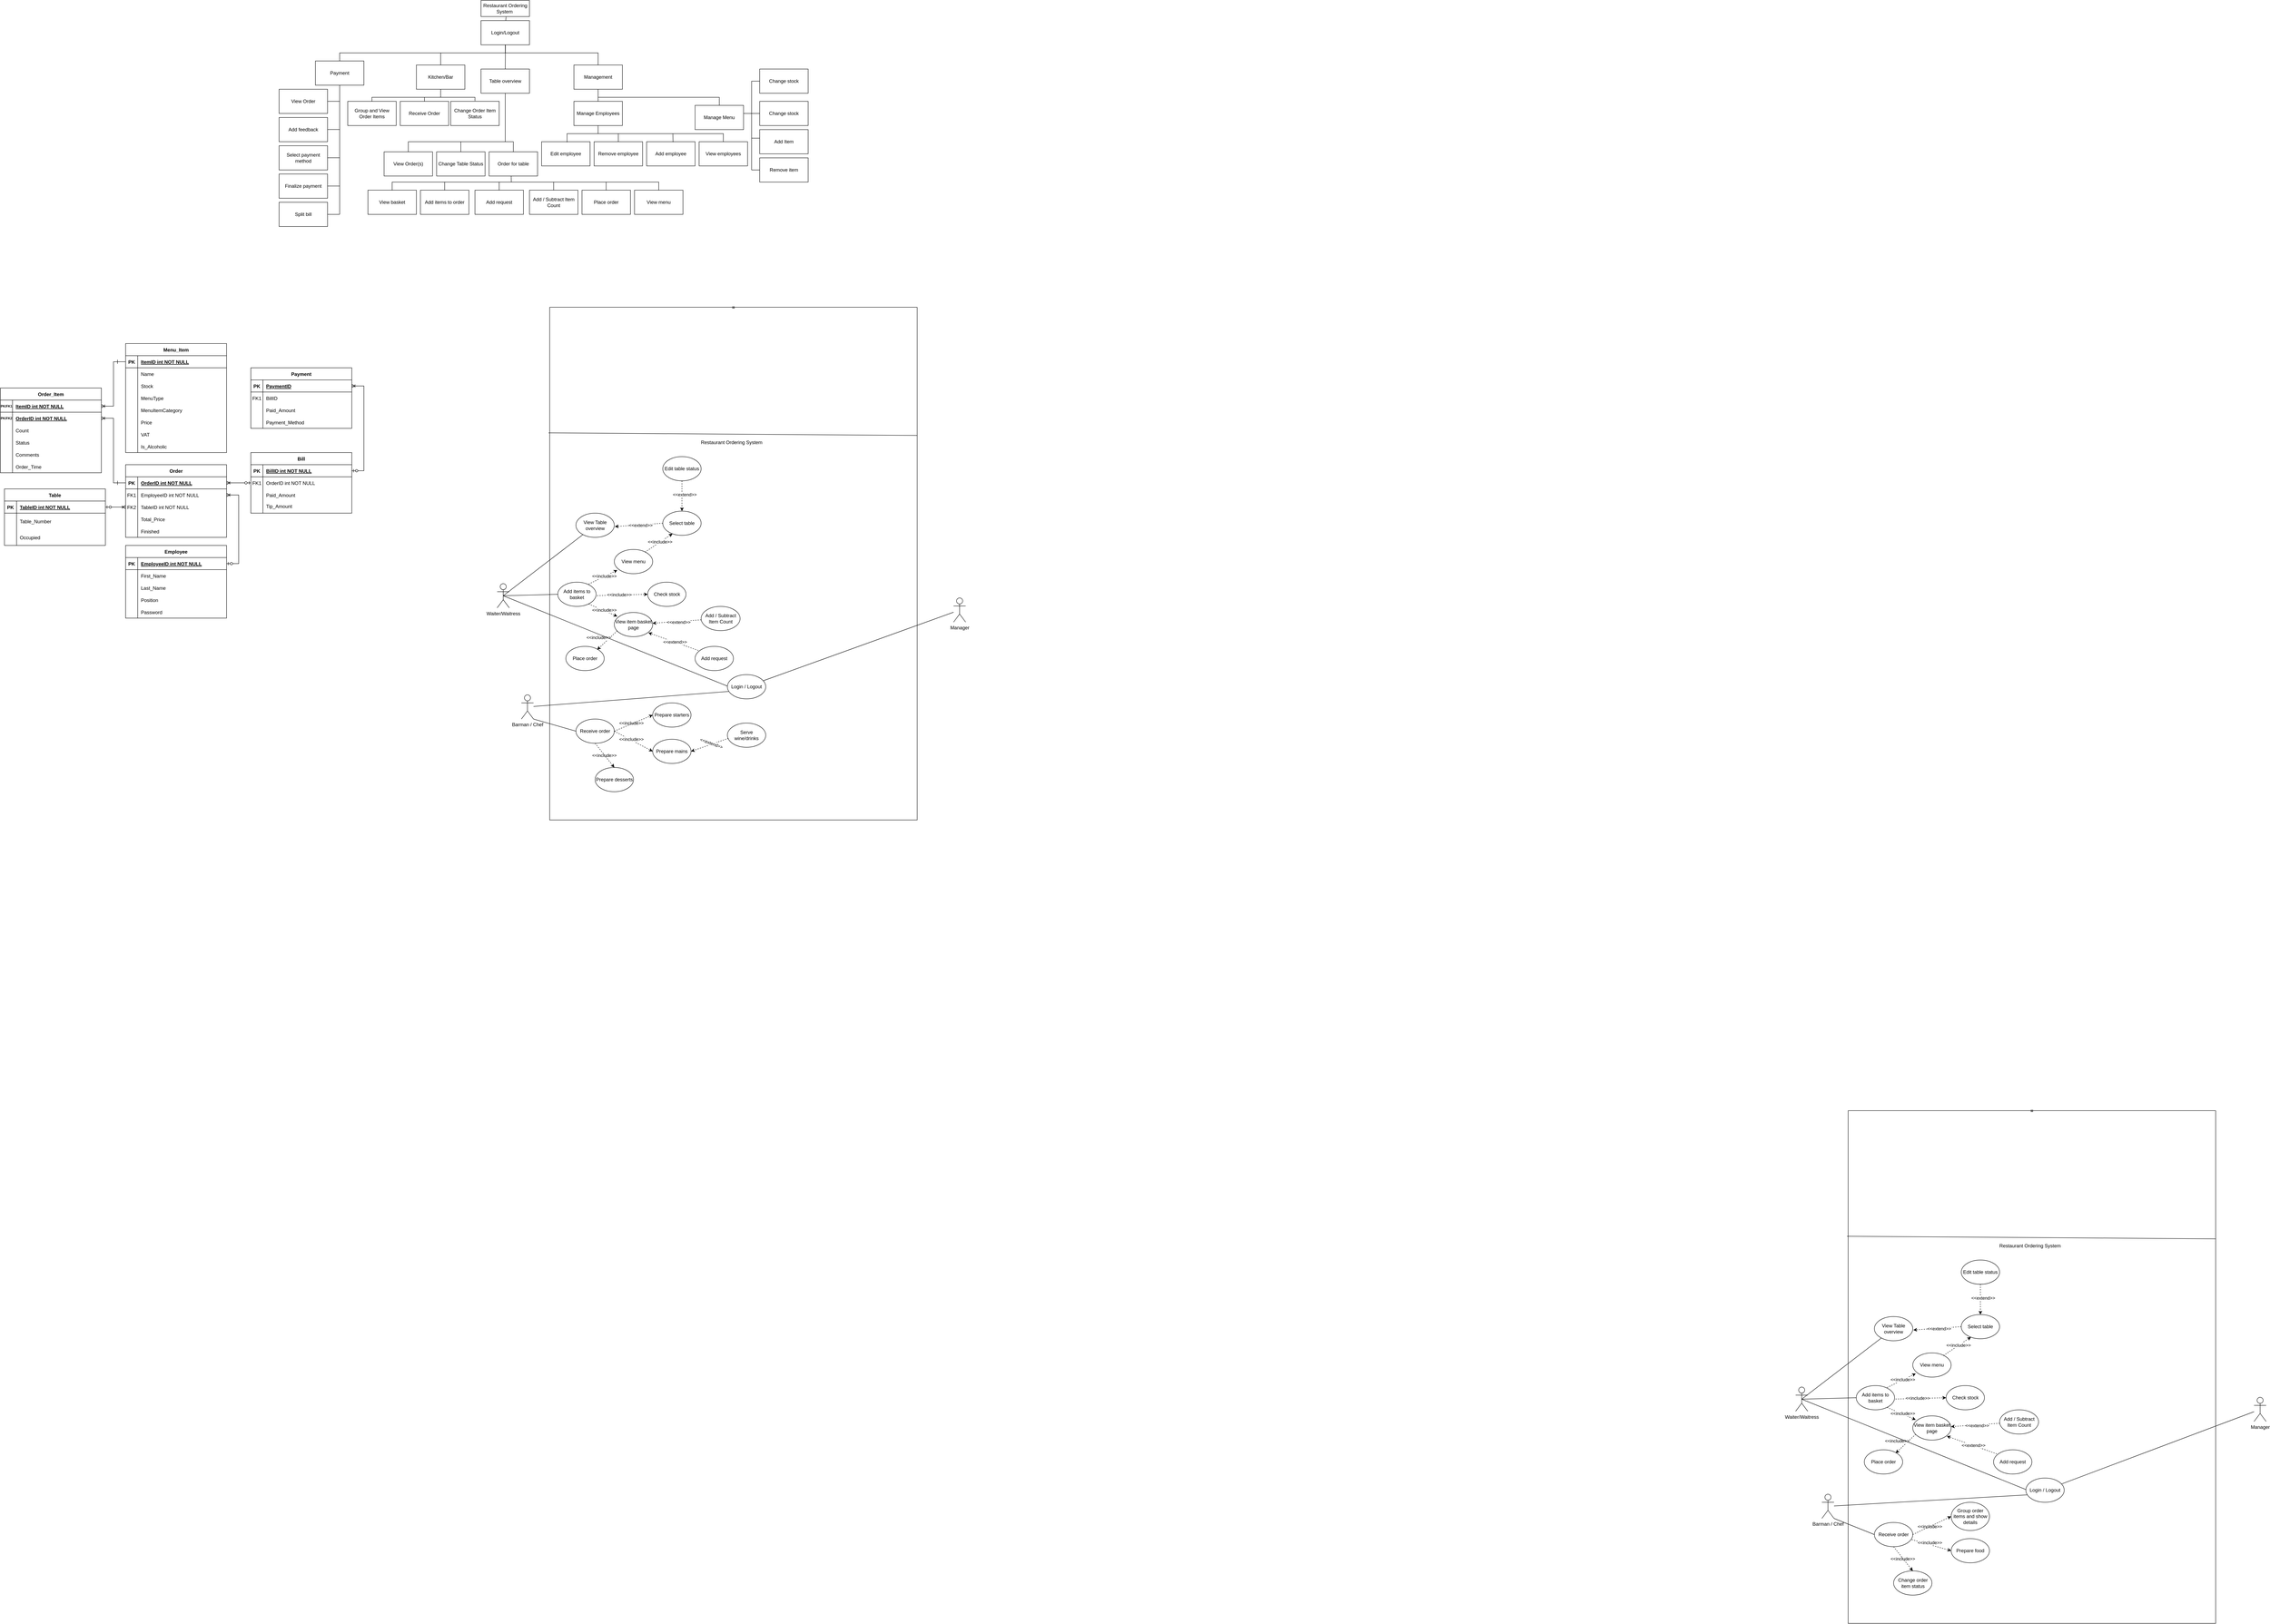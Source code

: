<mxfile version="24.5.4" type="github">
  <diagram id="R2lEEEUBdFMjLlhIrx00" name="Page-1">
    <mxGraphModel dx="899" dy="1614" grid="1" gridSize="10" guides="1" tooltips="1" connect="1" arrows="1" fold="1" page="1" pageScale="1" pageWidth="850" pageHeight="1100" math="0" shadow="0" extFonts="Permanent Marker^https://fonts.googleapis.com/css?family=Permanent+Marker">
      <root>
        <mxCell id="0" />
        <mxCell id="1" parent="0" />
        <mxCell id="b7wH9J0cJFTUyOy4iVLP-141" value="" style="group" parent="1" vertex="1" connectable="0">
          <mxGeometry x="100" y="-130" width="250.0" height="210" as="geometry" />
        </mxCell>
        <mxCell id="b7wH9J0cJFTUyOy4iVLP-11" value="Order_Item" style="shape=table;startSize=30;container=1;collapsible=1;childLayout=tableLayout;fixedRows=1;rowLines=0;fontStyle=1;align=center;resizeLast=1;" parent="b7wH9J0cJFTUyOy4iVLP-141" vertex="1">
          <mxGeometry width="250.0" height="210" as="geometry" />
        </mxCell>
        <mxCell id="b7wH9J0cJFTUyOy4iVLP-12" value="" style="shape=partialRectangle;collapsible=0;dropTarget=0;pointerEvents=0;fillColor=none;points=[[0,0.5],[1,0.5]];portConstraint=eastwest;top=0;left=0;right=0;bottom=1;" parent="b7wH9J0cJFTUyOy4iVLP-11" vertex="1">
          <mxGeometry y="30" width="250.0" height="30" as="geometry" />
        </mxCell>
        <mxCell id="b7wH9J0cJFTUyOy4iVLP-13" value="PK/FK1" style="shape=partialRectangle;overflow=hidden;connectable=0;fillColor=none;top=0;left=0;bottom=0;right=0;fontStyle=1;fontSize=8;" parent="b7wH9J0cJFTUyOy4iVLP-12" vertex="1">
          <mxGeometry width="30" height="30" as="geometry">
            <mxRectangle width="30" height="30" as="alternateBounds" />
          </mxGeometry>
        </mxCell>
        <mxCell id="b7wH9J0cJFTUyOy4iVLP-14" value="ItemID int NOT NULL " style="shape=partialRectangle;overflow=hidden;connectable=0;fillColor=none;top=0;left=0;bottom=0;right=0;align=left;spacingLeft=6;fontStyle=5;" parent="b7wH9J0cJFTUyOy4iVLP-12" vertex="1">
          <mxGeometry x="30" width="220.0" height="30" as="geometry">
            <mxRectangle width="220.0" height="30" as="alternateBounds" />
          </mxGeometry>
        </mxCell>
        <mxCell id="b7wH9J0cJFTUyOy4iVLP-15" value="" style="shape=partialRectangle;collapsible=0;dropTarget=0;pointerEvents=0;fillColor=none;points=[[0,0.5],[1,0.5]];portConstraint=eastwest;top=0;left=0;right=0;bottom=0;" parent="b7wH9J0cJFTUyOy4iVLP-11" vertex="1">
          <mxGeometry y="60" width="250.0" height="30" as="geometry" />
        </mxCell>
        <mxCell id="b7wH9J0cJFTUyOy4iVLP-16" value="PK/FK2" style="shape=partialRectangle;overflow=hidden;connectable=0;fillColor=none;top=0;left=0;bottom=0;right=0;fontSize=8;fontStyle=1" parent="b7wH9J0cJFTUyOy4iVLP-15" vertex="1">
          <mxGeometry width="30" height="30" as="geometry">
            <mxRectangle width="30" height="30" as="alternateBounds" />
          </mxGeometry>
        </mxCell>
        <mxCell id="b7wH9J0cJFTUyOy4iVLP-17" value="OrderID int NOT NULL" style="shape=partialRectangle;overflow=hidden;connectable=0;fillColor=none;top=0;left=0;bottom=0;right=0;align=left;spacingLeft=6;fontStyle=5" parent="b7wH9J0cJFTUyOy4iVLP-15" vertex="1">
          <mxGeometry x="30" width="220.0" height="30" as="geometry">
            <mxRectangle width="220.0" height="30" as="alternateBounds" />
          </mxGeometry>
        </mxCell>
        <mxCell id="b7wH9J0cJFTUyOy4iVLP-18" value="" style="shape=partialRectangle;collapsible=0;dropTarget=0;pointerEvents=0;fillColor=none;points=[[0,0.5],[1,0.5]];portConstraint=eastwest;top=0;left=0;right=0;bottom=0;" parent="b7wH9J0cJFTUyOy4iVLP-11" vertex="1">
          <mxGeometry y="90" width="250.0" height="30" as="geometry" />
        </mxCell>
        <mxCell id="b7wH9J0cJFTUyOy4iVLP-19" value="" style="shape=partialRectangle;overflow=hidden;connectable=0;fillColor=none;top=0;left=0;bottom=0;right=0;" parent="b7wH9J0cJFTUyOy4iVLP-18" vertex="1">
          <mxGeometry width="30" height="30" as="geometry">
            <mxRectangle width="30" height="30" as="alternateBounds" />
          </mxGeometry>
        </mxCell>
        <mxCell id="b7wH9J0cJFTUyOy4iVLP-20" value="Count" style="shape=partialRectangle;overflow=hidden;connectable=0;fillColor=none;top=0;left=0;bottom=0;right=0;align=left;spacingLeft=6;" parent="b7wH9J0cJFTUyOy4iVLP-18" vertex="1">
          <mxGeometry x="30" width="220.0" height="30" as="geometry">
            <mxRectangle width="220.0" height="30" as="alternateBounds" />
          </mxGeometry>
        </mxCell>
        <mxCell id="b7wH9J0cJFTUyOy4iVLP-134" value="" style="shape=partialRectangle;overflow=hidden;connectable=0;fillColor=none;top=0;left=0;bottom=0;right=0;" parent="b7wH9J0cJFTUyOy4iVLP-141" vertex="1">
          <mxGeometry y="120" width="30" height="30" as="geometry">
            <mxRectangle width="30" height="30" as="alternateBounds" />
          </mxGeometry>
        </mxCell>
        <mxCell id="b7wH9J0cJFTUyOy4iVLP-135" value="Status" style="shape=partialRectangle;overflow=hidden;connectable=0;fillColor=none;top=0;left=0;bottom=0;right=0;align=left;spacingLeft=6;" parent="b7wH9J0cJFTUyOy4iVLP-141" vertex="1">
          <mxGeometry x="30" y="120" width="220.0" height="30" as="geometry">
            <mxRectangle width="220.0" height="30" as="alternateBounds" />
          </mxGeometry>
        </mxCell>
        <mxCell id="b7wH9J0cJFTUyOy4iVLP-136" value="" style="shape=partialRectangle;overflow=hidden;connectable=0;fillColor=none;top=0;left=0;bottom=0;right=0;" parent="b7wH9J0cJFTUyOy4iVLP-141" vertex="1">
          <mxGeometry y="145" width="30" height="30" as="geometry">
            <mxRectangle width="30" height="30" as="alternateBounds" />
          </mxGeometry>
        </mxCell>
        <mxCell id="b7wH9J0cJFTUyOy4iVLP-137" value="Comments" style="shape=partialRectangle;overflow=hidden;connectable=0;fillColor=none;top=0;left=0;bottom=0;right=0;align=left;spacingLeft=6;" parent="b7wH9J0cJFTUyOy4iVLP-141" vertex="1">
          <mxGeometry x="30" y="150" width="220.0" height="30" as="geometry">
            <mxRectangle width="220.0" height="30" as="alternateBounds" />
          </mxGeometry>
        </mxCell>
        <mxCell id="b7wH9J0cJFTUyOy4iVLP-138" value="" style="shape=partialRectangle;overflow=hidden;connectable=0;fillColor=none;top=0;left=0;bottom=0;right=0;" parent="b7wH9J0cJFTUyOy4iVLP-141" vertex="1">
          <mxGeometry y="180" width="30" height="30" as="geometry">
            <mxRectangle width="30" height="30" as="alternateBounds" />
          </mxGeometry>
        </mxCell>
        <mxCell id="b7wH9J0cJFTUyOy4iVLP-139" value="Order_Time" style="shape=partialRectangle;overflow=hidden;connectable=0;fillColor=none;top=0;left=0;bottom=0;right=0;align=left;spacingLeft=6;" parent="b7wH9J0cJFTUyOy4iVLP-141" vertex="1">
          <mxGeometry x="30" y="180" width="220.0" height="30" as="geometry">
            <mxRectangle width="220.0" height="30" as="alternateBounds" />
          </mxGeometry>
        </mxCell>
        <mxCell id="b7wH9J0cJFTUyOy4iVLP-140" value="" style="endArrow=none;html=1;rounded=0;" parent="b7wH9J0cJFTUyOy4iVLP-141" edge="1">
          <mxGeometry width="50" height="50" relative="1" as="geometry">
            <mxPoint x="30" y="210" as="sourcePoint" />
            <mxPoint x="30" y="120" as="targetPoint" />
          </mxGeometry>
        </mxCell>
        <mxCell id="b7wH9J0cJFTUyOy4iVLP-147" value="" style="group" parent="1" vertex="1" connectable="0">
          <mxGeometry x="720" y="30" width="250" height="150" as="geometry" />
        </mxCell>
        <mxCell id="b7wH9J0cJFTUyOy4iVLP-119" value="Bill" style="shape=table;startSize=30;container=1;collapsible=1;childLayout=tableLayout;fixedRows=1;rowLines=0;fontStyle=1;align=center;resizeLast=1;" parent="b7wH9J0cJFTUyOy4iVLP-147" vertex="1">
          <mxGeometry width="250" height="150.0" as="geometry" />
        </mxCell>
        <mxCell id="b7wH9J0cJFTUyOy4iVLP-120" value="" style="shape=partialRectangle;collapsible=0;dropTarget=0;pointerEvents=0;fillColor=none;points=[[0,0.5],[1,0.5]];portConstraint=eastwest;top=0;left=0;right=0;bottom=1;" parent="b7wH9J0cJFTUyOy4iVLP-119" vertex="1">
          <mxGeometry y="30" width="250" height="30" as="geometry" />
        </mxCell>
        <mxCell id="b7wH9J0cJFTUyOy4iVLP-121" value="PK" style="shape=partialRectangle;overflow=hidden;connectable=0;fillColor=none;top=0;left=0;bottom=0;right=0;fontStyle=1;" parent="b7wH9J0cJFTUyOy4iVLP-120" vertex="1">
          <mxGeometry width="30" height="30" as="geometry">
            <mxRectangle width="30" height="30" as="alternateBounds" />
          </mxGeometry>
        </mxCell>
        <mxCell id="b7wH9J0cJFTUyOy4iVLP-122" value="BillID int NOT NULL " style="shape=partialRectangle;overflow=hidden;connectable=0;fillColor=none;top=0;left=0;bottom=0;right=0;align=left;spacingLeft=6;fontStyle=5;" parent="b7wH9J0cJFTUyOy4iVLP-120" vertex="1">
          <mxGeometry x="30" width="220" height="30" as="geometry">
            <mxRectangle width="220" height="30" as="alternateBounds" />
          </mxGeometry>
        </mxCell>
        <mxCell id="b7wH9J0cJFTUyOy4iVLP-123" value="" style="shape=partialRectangle;collapsible=0;dropTarget=0;pointerEvents=0;fillColor=none;points=[[0,0.5],[1,0.5]];portConstraint=eastwest;top=0;left=0;right=0;bottom=0;" parent="b7wH9J0cJFTUyOy4iVLP-119" vertex="1">
          <mxGeometry y="60" width="250" height="30" as="geometry" />
        </mxCell>
        <mxCell id="b7wH9J0cJFTUyOy4iVLP-124" value="FK1" style="shape=partialRectangle;overflow=hidden;connectable=0;fillColor=none;top=0;left=0;bottom=0;right=0;" parent="b7wH9J0cJFTUyOy4iVLP-123" vertex="1">
          <mxGeometry width="30" height="30" as="geometry">
            <mxRectangle width="30" height="30" as="alternateBounds" />
          </mxGeometry>
        </mxCell>
        <mxCell id="b7wH9J0cJFTUyOy4iVLP-125" value="OrderID int NOT NULL" style="shape=partialRectangle;overflow=hidden;connectable=0;fillColor=none;top=0;left=0;bottom=0;right=0;align=left;spacingLeft=6;" parent="b7wH9J0cJFTUyOy4iVLP-123" vertex="1">
          <mxGeometry x="30" width="220" height="30" as="geometry">
            <mxRectangle width="220" height="30" as="alternateBounds" />
          </mxGeometry>
        </mxCell>
        <mxCell id="b7wH9J0cJFTUyOy4iVLP-126" value="" style="shape=partialRectangle;collapsible=0;dropTarget=0;pointerEvents=0;fillColor=none;points=[[0,0.5],[1,0.5]];portConstraint=eastwest;top=0;left=0;right=0;bottom=0;" parent="b7wH9J0cJFTUyOy4iVLP-119" vertex="1">
          <mxGeometry y="90" width="250" height="30" as="geometry" />
        </mxCell>
        <mxCell id="b7wH9J0cJFTUyOy4iVLP-127" value="" style="shape=partialRectangle;overflow=hidden;connectable=0;fillColor=none;top=0;left=0;bottom=0;right=0;" parent="b7wH9J0cJFTUyOy4iVLP-126" vertex="1">
          <mxGeometry width="30" height="30" as="geometry">
            <mxRectangle width="30" height="30" as="alternateBounds" />
          </mxGeometry>
        </mxCell>
        <mxCell id="b7wH9J0cJFTUyOy4iVLP-128" value="Paid_Amount" style="shape=partialRectangle;overflow=hidden;connectable=0;fillColor=none;top=0;left=0;bottom=0;right=0;align=left;spacingLeft=6;" parent="b7wH9J0cJFTUyOy4iVLP-126" vertex="1">
          <mxGeometry x="30" width="220" height="30" as="geometry">
            <mxRectangle width="220" height="30" as="alternateBounds" />
          </mxGeometry>
        </mxCell>
        <mxCell id="b7wH9J0cJFTUyOy4iVLP-142" value="" style="shape=partialRectangle;overflow=hidden;connectable=0;fillColor=none;top=0;left=0;bottom=0;right=0;" parent="b7wH9J0cJFTUyOy4iVLP-147" vertex="1">
          <mxGeometry y="100" width="30" height="25" as="geometry">
            <mxRectangle width="30" height="30" as="alternateBounds" />
          </mxGeometry>
        </mxCell>
        <mxCell id="b7wH9J0cJFTUyOy4iVLP-143" value="Tip_Amount" style="shape=partialRectangle;overflow=hidden;connectable=0;fillColor=none;top=0;left=0;bottom=0;right=0;align=left;spacingLeft=6;" parent="b7wH9J0cJFTUyOy4iVLP-147" vertex="1">
          <mxGeometry x="30" y="120" width="220" height="25" as="geometry">
            <mxRectangle width="220" height="30" as="alternateBounds" />
          </mxGeometry>
        </mxCell>
        <mxCell id="b7wH9J0cJFTUyOy4iVLP-146" value="" style="endArrow=none;html=1;rounded=0;" parent="b7wH9J0cJFTUyOy4iVLP-147" edge="1">
          <mxGeometry width="50" height="50" relative="1" as="geometry">
            <mxPoint x="30" y="150" as="sourcePoint" />
            <mxPoint x="30" y="100" as="targetPoint" />
          </mxGeometry>
        </mxCell>
        <mxCell id="b7wH9J0cJFTUyOy4iVLP-159" value="" style="group" parent="1" vertex="1" connectable="0">
          <mxGeometry x="410" y="60" width="250" height="180" as="geometry" />
        </mxCell>
        <mxCell id="C-vyLk0tnHw3VtMMgP7b-2" value="Order" style="shape=table;startSize=30;container=1;collapsible=1;childLayout=tableLayout;fixedRows=1;rowLines=0;fontStyle=1;align=center;resizeLast=1;" parent="b7wH9J0cJFTUyOy4iVLP-159" vertex="1">
          <mxGeometry width="250" height="180" as="geometry" />
        </mxCell>
        <mxCell id="C-vyLk0tnHw3VtMMgP7b-3" value="" style="shape=partialRectangle;collapsible=0;dropTarget=0;pointerEvents=0;fillColor=none;points=[[0,0.5],[1,0.5]];portConstraint=eastwest;top=0;left=0;right=0;bottom=1;" parent="C-vyLk0tnHw3VtMMgP7b-2" vertex="1">
          <mxGeometry y="30" width="250" height="30" as="geometry" />
        </mxCell>
        <mxCell id="C-vyLk0tnHw3VtMMgP7b-4" value="PK" style="shape=partialRectangle;overflow=hidden;connectable=0;fillColor=none;top=0;left=0;bottom=0;right=0;fontStyle=1;" parent="C-vyLk0tnHw3VtMMgP7b-3" vertex="1">
          <mxGeometry width="30" height="30" as="geometry">
            <mxRectangle width="30" height="30" as="alternateBounds" />
          </mxGeometry>
        </mxCell>
        <mxCell id="C-vyLk0tnHw3VtMMgP7b-5" value="OrderID int NOT NULL " style="shape=partialRectangle;overflow=hidden;connectable=0;fillColor=none;top=0;left=0;bottom=0;right=0;align=left;spacingLeft=6;fontStyle=5;" parent="C-vyLk0tnHw3VtMMgP7b-3" vertex="1">
          <mxGeometry x="30" width="220" height="30" as="geometry">
            <mxRectangle width="220" height="30" as="alternateBounds" />
          </mxGeometry>
        </mxCell>
        <mxCell id="C-vyLk0tnHw3VtMMgP7b-6" value="" style="shape=partialRectangle;collapsible=0;dropTarget=0;pointerEvents=0;fillColor=none;points=[[0,0.5],[1,0.5]];portConstraint=eastwest;top=0;left=0;right=0;bottom=0;" parent="C-vyLk0tnHw3VtMMgP7b-2" vertex="1">
          <mxGeometry y="60" width="250" height="30" as="geometry" />
        </mxCell>
        <mxCell id="C-vyLk0tnHw3VtMMgP7b-7" value="FK1" style="shape=partialRectangle;overflow=hidden;connectable=0;fillColor=none;top=0;left=0;bottom=0;right=0;" parent="C-vyLk0tnHw3VtMMgP7b-6" vertex="1">
          <mxGeometry width="30" height="30" as="geometry">
            <mxRectangle width="30" height="30" as="alternateBounds" />
          </mxGeometry>
        </mxCell>
        <mxCell id="C-vyLk0tnHw3VtMMgP7b-8" value="EmployeeID int NOT NULL" style="shape=partialRectangle;overflow=hidden;connectable=0;fillColor=none;top=0;left=0;bottom=0;right=0;align=left;spacingLeft=6;" parent="C-vyLk0tnHw3VtMMgP7b-6" vertex="1">
          <mxGeometry x="30" width="220" height="30" as="geometry">
            <mxRectangle width="220" height="30" as="alternateBounds" />
          </mxGeometry>
        </mxCell>
        <mxCell id="C-vyLk0tnHw3VtMMgP7b-9" value="" style="shape=partialRectangle;collapsible=0;dropTarget=0;pointerEvents=0;fillColor=none;points=[[0,0.5],[1,0.5]];portConstraint=eastwest;top=0;left=0;right=0;bottom=0;" parent="C-vyLk0tnHw3VtMMgP7b-2" vertex="1">
          <mxGeometry y="90" width="250" height="30" as="geometry" />
        </mxCell>
        <mxCell id="C-vyLk0tnHw3VtMMgP7b-10" value="FK2" style="shape=partialRectangle;overflow=hidden;connectable=0;fillColor=none;top=0;left=0;bottom=0;right=0;" parent="C-vyLk0tnHw3VtMMgP7b-9" vertex="1">
          <mxGeometry width="30" height="30" as="geometry">
            <mxRectangle width="30" height="30" as="alternateBounds" />
          </mxGeometry>
        </mxCell>
        <mxCell id="C-vyLk0tnHw3VtMMgP7b-11" value="TableID int NOT NULL" style="shape=partialRectangle;overflow=hidden;connectable=0;fillColor=none;top=0;left=0;bottom=0;right=0;align=left;spacingLeft=6;" parent="C-vyLk0tnHw3VtMMgP7b-9" vertex="1">
          <mxGeometry x="30" width="220" height="30" as="geometry">
            <mxRectangle width="220" height="30" as="alternateBounds" />
          </mxGeometry>
        </mxCell>
        <mxCell id="b7wH9J0cJFTUyOy4iVLP-154" value="" style="shape=partialRectangle;overflow=hidden;connectable=0;fillColor=none;top=0;left=0;bottom=0;right=0;" parent="b7wH9J0cJFTUyOy4iVLP-159" vertex="1">
          <mxGeometry y="120" width="30" height="30" as="geometry">
            <mxRectangle width="30" height="30" as="alternateBounds" />
          </mxGeometry>
        </mxCell>
        <mxCell id="b7wH9J0cJFTUyOy4iVLP-155" value="Total_Price" style="shape=partialRectangle;overflow=hidden;connectable=0;fillColor=none;top=0;left=0;bottom=0;right=0;align=left;spacingLeft=6;" parent="b7wH9J0cJFTUyOy4iVLP-159" vertex="1">
          <mxGeometry x="30" y="120" width="220" height="30" as="geometry">
            <mxRectangle width="220" height="30" as="alternateBounds" />
          </mxGeometry>
        </mxCell>
        <mxCell id="b7wH9J0cJFTUyOy4iVLP-156" value="" style="shape=partialRectangle;overflow=hidden;connectable=0;fillColor=none;top=0;left=0;bottom=0;right=0;" parent="b7wH9J0cJFTUyOy4iVLP-159" vertex="1">
          <mxGeometry y="150" width="30" height="30" as="geometry">
            <mxRectangle width="30" height="30" as="alternateBounds" />
          </mxGeometry>
        </mxCell>
        <mxCell id="b7wH9J0cJFTUyOy4iVLP-157" value="Finished" style="shape=partialRectangle;overflow=hidden;connectable=0;fillColor=none;top=0;left=0;bottom=0;right=0;align=left;spacingLeft=6;" parent="b7wH9J0cJFTUyOy4iVLP-159" vertex="1">
          <mxGeometry x="30" y="150" width="220" height="30" as="geometry">
            <mxRectangle width="220" height="30" as="alternateBounds" />
          </mxGeometry>
        </mxCell>
        <mxCell id="b7wH9J0cJFTUyOy4iVLP-158" value="" style="endArrow=none;html=1;rounded=0;" parent="b7wH9J0cJFTUyOy4iVLP-159" edge="1">
          <mxGeometry width="50" height="50" relative="1" as="geometry">
            <mxPoint x="30" y="180" as="sourcePoint" />
            <mxPoint x="30" y="120" as="targetPoint" />
          </mxGeometry>
        </mxCell>
        <mxCell id="b7wH9J0cJFTUyOy4iVLP-160" value="" style="group" parent="1" vertex="1" connectable="0">
          <mxGeometry x="110" y="120" width="250" height="140" as="geometry" />
        </mxCell>
        <mxCell id="C-vyLk0tnHw3VtMMgP7b-23" value="Table" style="shape=table;startSize=30;container=1;collapsible=1;childLayout=tableLayout;fixedRows=1;rowLines=0;fontStyle=1;align=center;resizeLast=1;" parent="b7wH9J0cJFTUyOy4iVLP-160" vertex="1">
          <mxGeometry width="250" height="140" as="geometry" />
        </mxCell>
        <mxCell id="C-vyLk0tnHw3VtMMgP7b-24" value="" style="shape=partialRectangle;collapsible=0;dropTarget=0;pointerEvents=0;fillColor=none;points=[[0,0.5],[1,0.5]];portConstraint=eastwest;top=0;left=0;right=0;bottom=1;" parent="C-vyLk0tnHw3VtMMgP7b-23" vertex="1">
          <mxGeometry y="30" width="250" height="30" as="geometry" />
        </mxCell>
        <mxCell id="C-vyLk0tnHw3VtMMgP7b-25" value="PK" style="shape=partialRectangle;overflow=hidden;connectable=0;fillColor=none;top=0;left=0;bottom=0;right=0;fontStyle=1;" parent="C-vyLk0tnHw3VtMMgP7b-24" vertex="1">
          <mxGeometry width="30" height="30" as="geometry">
            <mxRectangle width="30" height="30" as="alternateBounds" />
          </mxGeometry>
        </mxCell>
        <mxCell id="C-vyLk0tnHw3VtMMgP7b-26" value="TableID int NOT NULL " style="shape=partialRectangle;overflow=hidden;connectable=0;fillColor=none;top=0;left=0;bottom=0;right=0;align=left;spacingLeft=6;fontStyle=5;" parent="C-vyLk0tnHw3VtMMgP7b-24" vertex="1">
          <mxGeometry x="30" width="220" height="30" as="geometry">
            <mxRectangle width="220" height="30" as="alternateBounds" />
          </mxGeometry>
        </mxCell>
        <mxCell id="C-vyLk0tnHw3VtMMgP7b-27" value="" style="shape=partialRectangle;collapsible=0;dropTarget=0;pointerEvents=0;fillColor=none;points=[[0,0.5],[1,0.5]];portConstraint=eastwest;top=0;left=0;right=0;bottom=0;" parent="C-vyLk0tnHw3VtMMgP7b-23" vertex="1">
          <mxGeometry y="60" width="250" height="40" as="geometry" />
        </mxCell>
        <mxCell id="C-vyLk0tnHw3VtMMgP7b-28" value="" style="shape=partialRectangle;overflow=hidden;connectable=0;fillColor=none;top=0;left=0;bottom=0;right=0;" parent="C-vyLk0tnHw3VtMMgP7b-27" vertex="1">
          <mxGeometry width="30" height="40" as="geometry">
            <mxRectangle width="30" height="40" as="alternateBounds" />
          </mxGeometry>
        </mxCell>
        <mxCell id="C-vyLk0tnHw3VtMMgP7b-29" value="Table_Number" style="shape=partialRectangle;overflow=hidden;connectable=0;fillColor=none;top=0;left=0;bottom=0;right=0;align=left;spacingLeft=6;" parent="C-vyLk0tnHw3VtMMgP7b-27" vertex="1">
          <mxGeometry x="30" width="220" height="40" as="geometry">
            <mxRectangle width="220" height="40" as="alternateBounds" />
          </mxGeometry>
        </mxCell>
        <mxCell id="b7wH9J0cJFTUyOy4iVLP-148" value="" style="shape=partialRectangle;overflow=hidden;connectable=0;fillColor=none;top=0;left=0;bottom=0;right=0;" parent="b7wH9J0cJFTUyOy4iVLP-160" vertex="1">
          <mxGeometry y="100" width="30" height="40" as="geometry">
            <mxRectangle width="30" height="40" as="alternateBounds" />
          </mxGeometry>
        </mxCell>
        <mxCell id="b7wH9J0cJFTUyOy4iVLP-149" value="Occupied" style="shape=partialRectangle;overflow=hidden;connectable=0;fillColor=none;top=0;left=0;bottom=0;right=0;align=left;spacingLeft=6;" parent="b7wH9J0cJFTUyOy4iVLP-160" vertex="1">
          <mxGeometry x="30" y="100" width="220" height="40" as="geometry">
            <mxRectangle width="220" height="40" as="alternateBounds" />
          </mxGeometry>
        </mxCell>
        <mxCell id="b7wH9J0cJFTUyOy4iVLP-152" value="" style="endArrow=none;html=1;rounded=0;" parent="b7wH9J0cJFTUyOy4iVLP-160" edge="1">
          <mxGeometry width="50" height="50" relative="1" as="geometry">
            <mxPoint x="30" y="140" as="sourcePoint" />
            <mxPoint x="30" y="100" as="targetPoint" />
          </mxGeometry>
        </mxCell>
        <mxCell id="b7wH9J0cJFTUyOy4iVLP-166" value="" style="group" parent="1" vertex="1" connectable="0">
          <mxGeometry x="410" y="260" width="250" height="180" as="geometry" />
        </mxCell>
        <mxCell id="C-vyLk0tnHw3VtMMgP7b-13" value="Employee" style="shape=table;startSize=30;container=1;collapsible=1;childLayout=tableLayout;fixedRows=1;rowLines=0;fontStyle=1;align=center;resizeLast=1;" parent="b7wH9J0cJFTUyOy4iVLP-166" vertex="1">
          <mxGeometry width="250" height="180" as="geometry" />
        </mxCell>
        <mxCell id="C-vyLk0tnHw3VtMMgP7b-14" value="" style="shape=partialRectangle;collapsible=0;dropTarget=0;pointerEvents=0;fillColor=none;points=[[0,0.5],[1,0.5]];portConstraint=eastwest;top=0;left=0;right=0;bottom=1;" parent="C-vyLk0tnHw3VtMMgP7b-13" vertex="1">
          <mxGeometry y="30" width="250" height="30" as="geometry" />
        </mxCell>
        <mxCell id="C-vyLk0tnHw3VtMMgP7b-15" value="PK" style="shape=partialRectangle;overflow=hidden;connectable=0;fillColor=none;top=0;left=0;bottom=0;right=0;fontStyle=1;" parent="C-vyLk0tnHw3VtMMgP7b-14" vertex="1">
          <mxGeometry width="30" height="30" as="geometry">
            <mxRectangle width="30" height="30" as="alternateBounds" />
          </mxGeometry>
        </mxCell>
        <mxCell id="C-vyLk0tnHw3VtMMgP7b-16" value="EmployeeID int NOT NULL " style="shape=partialRectangle;overflow=hidden;connectable=0;fillColor=none;top=0;left=0;bottom=0;right=0;align=left;spacingLeft=6;fontStyle=5;" parent="C-vyLk0tnHw3VtMMgP7b-14" vertex="1">
          <mxGeometry x="30" width="220" height="30" as="geometry">
            <mxRectangle width="220" height="30" as="alternateBounds" />
          </mxGeometry>
        </mxCell>
        <mxCell id="C-vyLk0tnHw3VtMMgP7b-17" value="" style="shape=partialRectangle;collapsible=0;dropTarget=0;pointerEvents=0;fillColor=none;points=[[0,0.5],[1,0.5]];portConstraint=eastwest;top=0;left=0;right=0;bottom=0;" parent="C-vyLk0tnHw3VtMMgP7b-13" vertex="1">
          <mxGeometry y="60" width="250" height="30" as="geometry" />
        </mxCell>
        <mxCell id="C-vyLk0tnHw3VtMMgP7b-18" value="" style="shape=partialRectangle;overflow=hidden;connectable=0;fillColor=none;top=0;left=0;bottom=0;right=0;" parent="C-vyLk0tnHw3VtMMgP7b-17" vertex="1">
          <mxGeometry width="30" height="30" as="geometry">
            <mxRectangle width="30" height="30" as="alternateBounds" />
          </mxGeometry>
        </mxCell>
        <mxCell id="C-vyLk0tnHw3VtMMgP7b-19" value="First_Name" style="shape=partialRectangle;overflow=hidden;connectable=0;fillColor=none;top=0;left=0;bottom=0;right=0;align=left;spacingLeft=6;" parent="C-vyLk0tnHw3VtMMgP7b-17" vertex="1">
          <mxGeometry x="30" width="220" height="30" as="geometry">
            <mxRectangle width="220" height="30" as="alternateBounds" />
          </mxGeometry>
        </mxCell>
        <mxCell id="C-vyLk0tnHw3VtMMgP7b-20" value="" style="shape=partialRectangle;collapsible=0;dropTarget=0;pointerEvents=0;fillColor=none;points=[[0,0.5],[1,0.5]];portConstraint=eastwest;top=0;left=0;right=0;bottom=0;" parent="C-vyLk0tnHw3VtMMgP7b-13" vertex="1">
          <mxGeometry y="90" width="250" height="30" as="geometry" />
        </mxCell>
        <mxCell id="C-vyLk0tnHw3VtMMgP7b-21" value="" style="shape=partialRectangle;overflow=hidden;connectable=0;fillColor=none;top=0;left=0;bottom=0;right=0;" parent="C-vyLk0tnHw3VtMMgP7b-20" vertex="1">
          <mxGeometry width="30" height="30" as="geometry">
            <mxRectangle width="30" height="30" as="alternateBounds" />
          </mxGeometry>
        </mxCell>
        <mxCell id="C-vyLk0tnHw3VtMMgP7b-22" value="Last_Name" style="shape=partialRectangle;overflow=hidden;connectable=0;fillColor=none;top=0;left=0;bottom=0;right=0;align=left;spacingLeft=6;" parent="C-vyLk0tnHw3VtMMgP7b-20" vertex="1">
          <mxGeometry x="30" width="220" height="30" as="geometry">
            <mxRectangle width="220" height="30" as="alternateBounds" />
          </mxGeometry>
        </mxCell>
        <mxCell id="b7wH9J0cJFTUyOy4iVLP-161" value="" style="shape=partialRectangle;overflow=hidden;connectable=0;fillColor=none;top=0;left=0;bottom=0;right=0;" parent="b7wH9J0cJFTUyOy4iVLP-166" vertex="1">
          <mxGeometry y="120" width="30" height="30" as="geometry">
            <mxRectangle width="30" height="30" as="alternateBounds" />
          </mxGeometry>
        </mxCell>
        <mxCell id="b7wH9J0cJFTUyOy4iVLP-162" value="Position" style="shape=partialRectangle;overflow=hidden;connectable=0;fillColor=none;top=0;left=0;bottom=0;right=0;align=left;spacingLeft=6;" parent="b7wH9J0cJFTUyOy4iVLP-166" vertex="1">
          <mxGeometry x="30" y="120" width="220" height="30" as="geometry">
            <mxRectangle width="220" height="30" as="alternateBounds" />
          </mxGeometry>
        </mxCell>
        <mxCell id="b7wH9J0cJFTUyOy4iVLP-163" value="" style="shape=partialRectangle;overflow=hidden;connectable=0;fillColor=none;top=0;left=0;bottom=0;right=0;" parent="b7wH9J0cJFTUyOy4iVLP-166" vertex="1">
          <mxGeometry y="150" width="30" height="30" as="geometry">
            <mxRectangle width="30" height="30" as="alternateBounds" />
          </mxGeometry>
        </mxCell>
        <mxCell id="b7wH9J0cJFTUyOy4iVLP-164" value="Password" style="shape=partialRectangle;overflow=hidden;connectable=0;fillColor=none;top=0;left=0;bottom=0;right=0;align=left;spacingLeft=6;" parent="b7wH9J0cJFTUyOy4iVLP-166" vertex="1">
          <mxGeometry x="30" y="150" width="220" height="30" as="geometry">
            <mxRectangle width="220" height="30" as="alternateBounds" />
          </mxGeometry>
        </mxCell>
        <mxCell id="b7wH9J0cJFTUyOy4iVLP-165" value="" style="endArrow=none;html=1;rounded=0;" parent="b7wH9J0cJFTUyOy4iVLP-166" edge="1">
          <mxGeometry width="50" height="50" relative="1" as="geometry">
            <mxPoint x="30" y="180" as="sourcePoint" />
            <mxPoint x="30" y="120" as="targetPoint" />
          </mxGeometry>
        </mxCell>
        <mxCell id="b7wH9J0cJFTUyOy4iVLP-181" value="" style="group" parent="1" vertex="1" connectable="0">
          <mxGeometry x="410" y="-240" width="250" height="270" as="geometry" />
        </mxCell>
        <mxCell id="b7wH9J0cJFTUyOy4iVLP-1" value="Menu_Item" style="shape=table;startSize=30;container=1;collapsible=1;childLayout=tableLayout;fixedRows=1;rowLines=0;fontStyle=1;align=center;resizeLast=1;" parent="b7wH9J0cJFTUyOy4iVLP-181" vertex="1">
          <mxGeometry width="250" height="270" as="geometry" />
        </mxCell>
        <mxCell id="b7wH9J0cJFTUyOy4iVLP-2" value="" style="shape=partialRectangle;collapsible=0;dropTarget=0;pointerEvents=0;fillColor=none;points=[[0,0.5],[1,0.5]];portConstraint=eastwest;top=0;left=0;right=0;bottom=1;" parent="b7wH9J0cJFTUyOy4iVLP-1" vertex="1">
          <mxGeometry y="30" width="250" height="30" as="geometry" />
        </mxCell>
        <mxCell id="b7wH9J0cJFTUyOy4iVLP-3" value="PK" style="shape=partialRectangle;overflow=hidden;connectable=0;fillColor=none;top=0;left=0;bottom=0;right=0;fontStyle=1;" parent="b7wH9J0cJFTUyOy4iVLP-2" vertex="1">
          <mxGeometry width="30" height="30" as="geometry">
            <mxRectangle width="30" height="30" as="alternateBounds" />
          </mxGeometry>
        </mxCell>
        <mxCell id="b7wH9J0cJFTUyOy4iVLP-4" value="ItemID int NOT NULL " style="shape=partialRectangle;overflow=hidden;connectable=0;fillColor=none;top=0;left=0;bottom=0;right=0;align=left;spacingLeft=6;fontStyle=5;" parent="b7wH9J0cJFTUyOy4iVLP-2" vertex="1">
          <mxGeometry x="30" width="220" height="30" as="geometry">
            <mxRectangle width="220" height="30" as="alternateBounds" />
          </mxGeometry>
        </mxCell>
        <mxCell id="b7wH9J0cJFTUyOy4iVLP-5" value="" style="shape=partialRectangle;collapsible=0;dropTarget=0;pointerEvents=0;fillColor=none;points=[[0,0.5],[1,0.5]];portConstraint=eastwest;top=0;left=0;right=0;bottom=0;" parent="b7wH9J0cJFTUyOy4iVLP-1" vertex="1">
          <mxGeometry y="60" width="250" height="30" as="geometry" />
        </mxCell>
        <mxCell id="b7wH9J0cJFTUyOy4iVLP-6" value="" style="shape=partialRectangle;overflow=hidden;connectable=0;fillColor=none;top=0;left=0;bottom=0;right=0;" parent="b7wH9J0cJFTUyOy4iVLP-5" vertex="1">
          <mxGeometry width="30" height="30" as="geometry">
            <mxRectangle width="30" height="30" as="alternateBounds" />
          </mxGeometry>
        </mxCell>
        <mxCell id="b7wH9J0cJFTUyOy4iVLP-7" value="Name" style="shape=partialRectangle;overflow=hidden;connectable=0;fillColor=none;top=0;left=0;bottom=0;right=0;align=left;spacingLeft=6;" parent="b7wH9J0cJFTUyOy4iVLP-5" vertex="1">
          <mxGeometry x="30" width="220" height="30" as="geometry">
            <mxRectangle width="220" height="30" as="alternateBounds" />
          </mxGeometry>
        </mxCell>
        <mxCell id="b7wH9J0cJFTUyOy4iVLP-8" value="" style="shape=partialRectangle;collapsible=0;dropTarget=0;pointerEvents=0;fillColor=none;points=[[0,0.5],[1,0.5]];portConstraint=eastwest;top=0;left=0;right=0;bottom=0;" parent="b7wH9J0cJFTUyOy4iVLP-1" vertex="1">
          <mxGeometry y="90" width="250" height="30" as="geometry" />
        </mxCell>
        <mxCell id="b7wH9J0cJFTUyOy4iVLP-9" value="" style="shape=partialRectangle;overflow=hidden;connectable=0;fillColor=none;top=0;left=0;bottom=0;right=0;" parent="b7wH9J0cJFTUyOy4iVLP-8" vertex="1">
          <mxGeometry width="30" height="30" as="geometry">
            <mxRectangle width="30" height="30" as="alternateBounds" />
          </mxGeometry>
        </mxCell>
        <mxCell id="b7wH9J0cJFTUyOy4iVLP-10" value="Stock" style="shape=partialRectangle;overflow=hidden;connectable=0;fillColor=none;top=0;left=0;bottom=0;right=0;align=left;spacingLeft=6;" parent="b7wH9J0cJFTUyOy4iVLP-8" vertex="1">
          <mxGeometry x="30" width="220" height="30" as="geometry">
            <mxRectangle width="220" height="30" as="alternateBounds" />
          </mxGeometry>
        </mxCell>
        <mxCell id="b7wH9J0cJFTUyOy4iVLP-167" value="" style="shape=partialRectangle;overflow=hidden;connectable=0;fillColor=none;top=0;left=0;bottom=0;right=0;" parent="b7wH9J0cJFTUyOy4iVLP-181" vertex="1">
          <mxGeometry y="120" width="30" height="30" as="geometry">
            <mxRectangle width="30" height="30" as="alternateBounds" />
          </mxGeometry>
        </mxCell>
        <mxCell id="b7wH9J0cJFTUyOy4iVLP-168" value="MenuType" style="shape=partialRectangle;overflow=hidden;connectable=0;fillColor=none;top=0;left=0;bottom=0;right=0;align=left;spacingLeft=6;" parent="b7wH9J0cJFTUyOy4iVLP-181" vertex="1">
          <mxGeometry x="30" y="120" width="220" height="30" as="geometry">
            <mxRectangle width="220" height="30" as="alternateBounds" />
          </mxGeometry>
        </mxCell>
        <mxCell id="b7wH9J0cJFTUyOy4iVLP-172" value="" style="shape=partialRectangle;overflow=hidden;connectable=0;fillColor=none;top=0;left=0;bottom=0;right=0;" parent="b7wH9J0cJFTUyOy4iVLP-181" vertex="1">
          <mxGeometry y="150" width="30" height="30" as="geometry">
            <mxRectangle width="30" height="30" as="alternateBounds" />
          </mxGeometry>
        </mxCell>
        <mxCell id="b7wH9J0cJFTUyOy4iVLP-173" value="MenuItemCategory" style="shape=partialRectangle;overflow=hidden;connectable=0;fillColor=none;top=0;left=0;bottom=0;right=0;align=left;spacingLeft=6;" parent="b7wH9J0cJFTUyOy4iVLP-181" vertex="1">
          <mxGeometry x="30" y="150" width="220" height="30" as="geometry">
            <mxRectangle width="220" height="30" as="alternateBounds" />
          </mxGeometry>
        </mxCell>
        <mxCell id="b7wH9J0cJFTUyOy4iVLP-174" value="" style="shape=partialRectangle;overflow=hidden;connectable=0;fillColor=none;top=0;left=0;bottom=0;right=0;" parent="b7wH9J0cJFTUyOy4iVLP-181" vertex="1">
          <mxGeometry y="180" width="30" height="30" as="geometry">
            <mxRectangle width="30" height="30" as="alternateBounds" />
          </mxGeometry>
        </mxCell>
        <mxCell id="b7wH9J0cJFTUyOy4iVLP-175" value="Price" style="shape=partialRectangle;overflow=hidden;connectable=0;fillColor=none;top=0;left=0;bottom=0;right=0;align=left;spacingLeft=6;" parent="b7wH9J0cJFTUyOy4iVLP-181" vertex="1">
          <mxGeometry x="30" y="180" width="220" height="30" as="geometry">
            <mxRectangle width="220" height="30" as="alternateBounds" />
          </mxGeometry>
        </mxCell>
        <mxCell id="b7wH9J0cJFTUyOy4iVLP-176" value="" style="shape=partialRectangle;overflow=hidden;connectable=0;fillColor=none;top=0;left=0;bottom=0;right=0;" parent="b7wH9J0cJFTUyOy4iVLP-181" vertex="1">
          <mxGeometry y="210" width="30" height="30" as="geometry">
            <mxRectangle width="30" height="30" as="alternateBounds" />
          </mxGeometry>
        </mxCell>
        <mxCell id="b7wH9J0cJFTUyOy4iVLP-177" value="VAT" style="shape=partialRectangle;overflow=hidden;connectable=0;fillColor=none;top=0;left=0;bottom=0;right=0;align=left;spacingLeft=6;" parent="b7wH9J0cJFTUyOy4iVLP-181" vertex="1">
          <mxGeometry x="30" y="210" width="220" height="30" as="geometry">
            <mxRectangle width="220" height="30" as="alternateBounds" />
          </mxGeometry>
        </mxCell>
        <mxCell id="b7wH9J0cJFTUyOy4iVLP-178" value="" style="shape=partialRectangle;overflow=hidden;connectable=0;fillColor=none;top=0;left=0;bottom=0;right=0;" parent="b7wH9J0cJFTUyOy4iVLP-181" vertex="1">
          <mxGeometry y="240" width="30" height="30" as="geometry">
            <mxRectangle width="30" height="30" as="alternateBounds" />
          </mxGeometry>
        </mxCell>
        <mxCell id="b7wH9J0cJFTUyOy4iVLP-179" value="Is_Alcoholic" style="shape=partialRectangle;overflow=hidden;connectable=0;fillColor=none;top=0;left=0;bottom=0;right=0;align=left;spacingLeft=6;" parent="b7wH9J0cJFTUyOy4iVLP-181" vertex="1">
          <mxGeometry x="30" y="240" width="220" height="30" as="geometry">
            <mxRectangle width="220" height="30" as="alternateBounds" />
          </mxGeometry>
        </mxCell>
        <mxCell id="b7wH9J0cJFTUyOy4iVLP-180" value="" style="endArrow=none;html=1;rounded=0;" parent="b7wH9J0cJFTUyOy4iVLP-181" edge="1">
          <mxGeometry width="50" height="50" relative="1" as="geometry">
            <mxPoint x="30" y="270" as="sourcePoint" />
            <mxPoint x="30" y="120" as="targetPoint" />
          </mxGeometry>
        </mxCell>
        <mxCell id="b7wH9J0cJFTUyOy4iVLP-182" value="" style="edgeStyle=entityRelationEdgeStyle;fontSize=12;html=1;endArrow=ERoneToMany;startArrow=ERzeroToOne;rounded=0;" parent="1" source="C-vyLk0tnHw3VtMMgP7b-24" target="C-vyLk0tnHw3VtMMgP7b-9" edge="1">
          <mxGeometry width="100" height="100" relative="1" as="geometry">
            <mxPoint x="80" y="330" as="sourcePoint" />
            <mxPoint x="230" y="270" as="targetPoint" />
          </mxGeometry>
        </mxCell>
        <mxCell id="b7wH9J0cJFTUyOy4iVLP-183" value="" style="edgeStyle=entityRelationEdgeStyle;fontSize=12;html=1;endArrow=ERoneToMany;startArrow=ERzeroToOne;rounded=0;" parent="1" source="C-vyLk0tnHw3VtMMgP7b-14" target="C-vyLk0tnHw3VtMMgP7b-6" edge="1">
          <mxGeometry width="100" height="100" relative="1" as="geometry">
            <mxPoint x="50" y="400" as="sourcePoint" />
            <mxPoint x="110" y="300" as="targetPoint" />
          </mxGeometry>
        </mxCell>
        <mxCell id="b7wH9J0cJFTUyOy4iVLP-184" value="" style="edgeStyle=entityRelationEdgeStyle;fontSize=12;html=1;endArrow=ERoneToMany;startArrow=ERzeroToOne;rounded=0;" parent="1" source="b7wH9J0cJFTUyOy4iVLP-123" target="C-vyLk0tnHw3VtMMgP7b-3" edge="1">
          <mxGeometry width="100" height="100" relative="1" as="geometry">
            <mxPoint x="30" y="490" as="sourcePoint" />
            <mxPoint x="-60" y="180" as="targetPoint" />
          </mxGeometry>
        </mxCell>
        <mxCell id="b7wH9J0cJFTUyOy4iVLP-187" value="" style="edgeStyle=entityRelationEdgeStyle;fontSize=12;html=1;endArrow=ERoneToMany;rounded=0;" parent="1" source="b7wH9J0cJFTUyOy4iVLP-2" target="b7wH9J0cJFTUyOy4iVLP-12" edge="1">
          <mxGeometry width="100" height="100" relative="1" as="geometry">
            <mxPoint x="650" y="-285" as="sourcePoint" />
            <mxPoint x="930" y="-10" as="targetPoint" />
          </mxGeometry>
        </mxCell>
        <mxCell id="b7wH9J0cJFTUyOy4iVLP-188" value="" style="edgeStyle=entityRelationEdgeStyle;fontSize=12;html=1;endArrow=ERoneToMany;rounded=0;" parent="1" source="C-vyLk0tnHw3VtMMgP7b-3" target="b7wH9J0cJFTUyOy4iVLP-15" edge="1">
          <mxGeometry width="100" height="100" relative="1" as="geometry">
            <mxPoint x="330" y="130" as="sourcePoint" />
            <mxPoint x="320" y="10" as="targetPoint" />
            <Array as="points">
              <mxPoint x="400" y="165" />
              <mxPoint x="110" y="125" />
            </Array>
          </mxGeometry>
        </mxCell>
        <mxCell id="b7wH9J0cJFTUyOy4iVLP-192" value="" style="endArrow=none;html=1;rounded=0;" parent="1" edge="1">
          <mxGeometry width="50" height="50" relative="1" as="geometry">
            <mxPoint x="390" y="-190" as="sourcePoint" />
            <mxPoint x="390" y="-200" as="targetPoint" />
          </mxGeometry>
        </mxCell>
        <mxCell id="b7wH9J0cJFTUyOy4iVLP-193" value="" style="endArrow=none;html=1;rounded=0;" parent="1" edge="1">
          <mxGeometry width="50" height="50" relative="1" as="geometry">
            <mxPoint x="390" y="110" as="sourcePoint" />
            <mxPoint x="390" y="100" as="targetPoint" />
          </mxGeometry>
        </mxCell>
        <mxCell id="b7wH9J0cJFTUyOy4iVLP-194" value="" style="group" parent="1" vertex="1" connectable="0">
          <mxGeometry x="720" y="-180" width="250" height="180" as="geometry" />
        </mxCell>
        <mxCell id="b7wH9J0cJFTUyOy4iVLP-195" value="Payment" style="shape=table;startSize=30;container=1;collapsible=1;childLayout=tableLayout;fixedRows=1;rowLines=0;fontStyle=1;align=center;resizeLast=1;" parent="b7wH9J0cJFTUyOy4iVLP-194" vertex="1">
          <mxGeometry width="250" height="150" as="geometry" />
        </mxCell>
        <mxCell id="b7wH9J0cJFTUyOy4iVLP-196" value="" style="shape=partialRectangle;collapsible=0;dropTarget=0;pointerEvents=0;fillColor=none;points=[[0,0.5],[1,0.5]];portConstraint=eastwest;top=0;left=0;right=0;bottom=1;" parent="b7wH9J0cJFTUyOy4iVLP-195" vertex="1">
          <mxGeometry y="30" width="250" height="30" as="geometry" />
        </mxCell>
        <mxCell id="b7wH9J0cJFTUyOy4iVLP-197" value="PK" style="shape=partialRectangle;overflow=hidden;connectable=0;fillColor=none;top=0;left=0;bottom=0;right=0;fontStyle=1;" parent="b7wH9J0cJFTUyOy4iVLP-196" vertex="1">
          <mxGeometry width="30" height="30" as="geometry">
            <mxRectangle width="30" height="30" as="alternateBounds" />
          </mxGeometry>
        </mxCell>
        <mxCell id="b7wH9J0cJFTUyOy4iVLP-198" value="PaymentID" style="shape=partialRectangle;overflow=hidden;connectable=0;fillColor=none;top=0;left=0;bottom=0;right=0;align=left;spacingLeft=6;fontStyle=5;" parent="b7wH9J0cJFTUyOy4iVLP-196" vertex="1">
          <mxGeometry x="30" width="220" height="30" as="geometry">
            <mxRectangle width="220" height="30" as="alternateBounds" />
          </mxGeometry>
        </mxCell>
        <mxCell id="b7wH9J0cJFTUyOy4iVLP-199" value="" style="shape=partialRectangle;collapsible=0;dropTarget=0;pointerEvents=0;fillColor=none;points=[[0,0.5],[1,0.5]];portConstraint=eastwest;top=0;left=0;right=0;bottom=0;" parent="b7wH9J0cJFTUyOy4iVLP-195" vertex="1">
          <mxGeometry y="60" width="250" height="30" as="geometry" />
        </mxCell>
        <mxCell id="b7wH9J0cJFTUyOy4iVLP-200" value="FK1" style="shape=partialRectangle;overflow=hidden;connectable=0;fillColor=none;top=0;left=0;bottom=0;right=0;" parent="b7wH9J0cJFTUyOy4iVLP-199" vertex="1">
          <mxGeometry width="30" height="30" as="geometry">
            <mxRectangle width="30" height="30" as="alternateBounds" />
          </mxGeometry>
        </mxCell>
        <mxCell id="b7wH9J0cJFTUyOy4iVLP-201" value="BillID" style="shape=partialRectangle;overflow=hidden;connectable=0;fillColor=none;top=0;left=0;bottom=0;right=0;align=left;spacingLeft=6;" parent="b7wH9J0cJFTUyOy4iVLP-199" vertex="1">
          <mxGeometry x="30" width="220" height="30" as="geometry">
            <mxRectangle width="220" height="30" as="alternateBounds" />
          </mxGeometry>
        </mxCell>
        <mxCell id="b7wH9J0cJFTUyOy4iVLP-202" value="" style="shape=partialRectangle;collapsible=0;dropTarget=0;pointerEvents=0;fillColor=none;points=[[0,0.5],[1,0.5]];portConstraint=eastwest;top=0;left=0;right=0;bottom=0;" parent="b7wH9J0cJFTUyOy4iVLP-195" vertex="1">
          <mxGeometry y="90" width="250" height="30" as="geometry" />
        </mxCell>
        <mxCell id="b7wH9J0cJFTUyOy4iVLP-203" value="" style="shape=partialRectangle;overflow=hidden;connectable=0;fillColor=none;top=0;left=0;bottom=0;right=0;" parent="b7wH9J0cJFTUyOy4iVLP-202" vertex="1">
          <mxGeometry width="30" height="30" as="geometry">
            <mxRectangle width="30" height="30" as="alternateBounds" />
          </mxGeometry>
        </mxCell>
        <mxCell id="b7wH9J0cJFTUyOy4iVLP-204" value="Paid_Amount" style="shape=partialRectangle;overflow=hidden;connectable=0;fillColor=none;top=0;left=0;bottom=0;right=0;align=left;spacingLeft=6;" parent="b7wH9J0cJFTUyOy4iVLP-202" vertex="1">
          <mxGeometry x="30" width="220" height="30" as="geometry">
            <mxRectangle width="220" height="30" as="alternateBounds" />
          </mxGeometry>
        </mxCell>
        <mxCell id="b7wH9J0cJFTUyOy4iVLP-205" value="" style="shape=partialRectangle;overflow=hidden;connectable=0;fillColor=none;top=0;left=0;bottom=0;right=0;" parent="b7wH9J0cJFTUyOy4iVLP-194" vertex="1">
          <mxGeometry y="120" width="30" height="30" as="geometry">
            <mxRectangle width="30" height="30" as="alternateBounds" />
          </mxGeometry>
        </mxCell>
        <mxCell id="b7wH9J0cJFTUyOy4iVLP-206" value="Payment_Method" style="shape=partialRectangle;overflow=hidden;connectable=0;fillColor=none;top=0;left=0;bottom=0;right=0;align=left;spacingLeft=6;" parent="b7wH9J0cJFTUyOy4iVLP-194" vertex="1">
          <mxGeometry x="30" y="120" width="220" height="30" as="geometry">
            <mxRectangle width="220" height="30" as="alternateBounds" />
          </mxGeometry>
        </mxCell>
        <mxCell id="b7wH9J0cJFTUyOy4iVLP-207" value="" style="shape=partialRectangle;overflow=hidden;connectable=0;fillColor=none;top=0;left=0;bottom=0;right=0;" parent="b7wH9J0cJFTUyOy4iVLP-194" vertex="1">
          <mxGeometry y="150" width="30" height="30" as="geometry">
            <mxRectangle width="30" height="30" as="alternateBounds" />
          </mxGeometry>
        </mxCell>
        <mxCell id="b7wH9J0cJFTUyOy4iVLP-209" value="" style="endArrow=none;html=1;rounded=0;" parent="b7wH9J0cJFTUyOy4iVLP-194" edge="1">
          <mxGeometry width="50" height="50" relative="1" as="geometry">
            <mxPoint x="30" y="150" as="sourcePoint" />
            <mxPoint x="30" y="120" as="targetPoint" />
          </mxGeometry>
        </mxCell>
        <mxCell id="b7wH9J0cJFTUyOy4iVLP-217" value="Restaurant Ordering System&amp;nbsp;" style="rounded=0;whiteSpace=wrap;html=1;" parent="1" vertex="1">
          <mxGeometry x="1290" y="-1090" width="120" height="40" as="geometry" />
        </mxCell>
        <mxCell id="b7wH9J0cJFTUyOy4iVLP-218" value="" style="endArrow=none;html=1;rounded=0;entryX=0.516;entryY=1.02;entryDx=0;entryDy=0;entryPerimeter=0;exitX=0.51;exitY=0;exitDx=0;exitDy=0;exitPerimeter=0;" parent="1" source="b7wH9J0cJFTUyOy4iVLP-219" target="b7wH9J0cJFTUyOy4iVLP-217" edge="1">
          <mxGeometry relative="1" as="geometry">
            <mxPoint x="1349.58" y="-1040.32" as="sourcePoint" />
            <mxPoint x="1350.42" y="-1050" as="targetPoint" />
            <Array as="points" />
          </mxGeometry>
        </mxCell>
        <mxCell id="b7wH9J0cJFTUyOy4iVLP-219" value="Login/Logout" style="rounded=0;whiteSpace=wrap;html=1;" parent="1" vertex="1">
          <mxGeometry x="1290" y="-1040" width="120" height="60" as="geometry" />
        </mxCell>
        <mxCell id="b7wH9J0cJFTUyOy4iVLP-220" value="Table overview" style="rounded=0;whiteSpace=wrap;html=1;" parent="1" vertex="1">
          <mxGeometry x="1290" y="-920" width="120" height="60" as="geometry" />
        </mxCell>
        <mxCell id="b7wH9J0cJFTUyOy4iVLP-221" value="Order for table" style="rounded=0;whiteSpace=wrap;html=1;" parent="1" vertex="1">
          <mxGeometry x="1310" y="-715" width="120" height="60" as="geometry" />
        </mxCell>
        <mxCell id="b7wH9J0cJFTUyOy4iVLP-222" value="Management" style="rounded=0;whiteSpace=wrap;html=1;" parent="1" vertex="1">
          <mxGeometry x="1520" y="-930" width="120" height="60" as="geometry" />
        </mxCell>
        <mxCell id="b7wH9J0cJFTUyOy4iVLP-223" value="Kitchen/Bar" style="rounded=0;whiteSpace=wrap;html=1;" parent="1" vertex="1">
          <mxGeometry x="1130" y="-930" width="120" height="60" as="geometry" />
        </mxCell>
        <mxCell id="b7wH9J0cJFTUyOy4iVLP-226" value="Payment" style="rounded=0;whiteSpace=wrap;html=1;" parent="1" vertex="1">
          <mxGeometry x="880" y="-940" width="120" height="60" as="geometry" />
        </mxCell>
        <mxCell id="b7wH9J0cJFTUyOy4iVLP-228" value="" style="endArrow=none;html=1;rounded=0;entryX=0.507;entryY=1.008;entryDx=0;entryDy=0;entryPerimeter=0;exitX=0.5;exitY=0;exitDx=0;exitDy=0;" parent="1" source="b7wH9J0cJFTUyOy4iVLP-220" edge="1">
          <mxGeometry relative="1" as="geometry">
            <mxPoint x="1349.5" y="-950" as="sourcePoint" />
            <mxPoint x="1350.5" y="-980" as="targetPoint" />
            <Array as="points" />
          </mxGeometry>
        </mxCell>
        <mxCell id="b7wH9J0cJFTUyOy4iVLP-230" value="" style="endArrow=none;html=1;rounded=0;entryX=0.5;entryY=1;entryDx=0;entryDy=0;exitX=0.5;exitY=0;exitDx=0;exitDy=0;" parent="1" source="b7wH9J0cJFTUyOy4iVLP-222" target="b7wH9J0cJFTUyOy4iVLP-219" edge="1">
          <mxGeometry relative="1" as="geometry">
            <mxPoint x="1500" y="-960" as="sourcePoint" />
            <mxPoint x="1430" y="-980" as="targetPoint" />
            <Array as="points">
              <mxPoint x="1580" y="-960" />
              <mxPoint x="1350" y="-960" />
            </Array>
          </mxGeometry>
        </mxCell>
        <mxCell id="b7wH9J0cJFTUyOy4iVLP-232" value="" style="endArrow=none;html=1;rounded=0;entryX=0.502;entryY=1.048;entryDx=0;entryDy=0;entryPerimeter=0;exitX=0.5;exitY=0;exitDx=0;exitDy=0;" parent="1" source="b7wH9J0cJFTUyOy4iVLP-223" target="b7wH9J0cJFTUyOy4iVLP-219" edge="1">
          <mxGeometry width="50" height="50" relative="1" as="geometry">
            <mxPoint x="1170" y="-960" as="sourcePoint" />
            <mxPoint x="1250" y="-950" as="targetPoint" />
            <Array as="points">
              <mxPoint x="1190" y="-960" />
              <mxPoint x="1350" y="-960" />
            </Array>
          </mxGeometry>
        </mxCell>
        <mxCell id="b7wH9J0cJFTUyOy4iVLP-238" value="" style="endArrow=none;html=1;rounded=0;exitX=0.5;exitY=0;exitDx=0;exitDy=0;" parent="1" source="b7wH9J0cJFTUyOy4iVLP-221" edge="1">
          <mxGeometry width="50" height="50" relative="1" as="geometry">
            <mxPoint x="1340" y="-680" as="sourcePoint" />
            <mxPoint x="1350" y="-820" as="targetPoint" />
            <Array as="points">
              <mxPoint x="1370" y="-730" />
              <mxPoint x="1370" y="-740" />
              <mxPoint x="1350" y="-740" />
              <mxPoint x="1350" y="-770" />
              <mxPoint x="1350" y="-820" />
            </Array>
          </mxGeometry>
        </mxCell>
        <mxCell id="b7wH9J0cJFTUyOy4iVLP-240" value="" style="endArrow=none;html=1;rounded=0;entryX=0.5;entryY=1;entryDx=0;entryDy=0;exitX=0.5;exitY=0;exitDx=0;exitDy=0;" parent="1" source="b7wH9J0cJFTUyOy4iVLP-241" target="b7wH9J0cJFTUyOy4iVLP-220" edge="1">
          <mxGeometry width="50" height="50" relative="1" as="geometry">
            <mxPoint x="1320" y="-720" as="sourcePoint" />
            <mxPoint x="1350" y="-790.0" as="targetPoint" />
            <Array as="points">
              <mxPoint x="1240" y="-740" />
              <mxPoint x="1350" y="-740" />
              <mxPoint x="1350" y="-770" />
            </Array>
          </mxGeometry>
        </mxCell>
        <mxCell id="b7wH9J0cJFTUyOy4iVLP-241" value="Change Table Status" style="rounded=0;whiteSpace=wrap;html=1;" parent="1" vertex="1">
          <mxGeometry x="1180" y="-715" width="120" height="60" as="geometry" />
        </mxCell>
        <mxCell id="b7wH9J0cJFTUyOy4iVLP-245" value="" style="endArrow=none;html=1;rounded=0;entryX=0.5;entryY=1;entryDx=0;entryDy=0;exitX=0.5;exitY=0;exitDx=0;exitDy=0;" parent="1" source="b7wH9J0cJFTUyOy4iVLP-247" target="b7wH9J0cJFTUyOy4iVLP-222" edge="1">
          <mxGeometry width="50" height="50" relative="1" as="geometry">
            <mxPoint x="1580" y="-820" as="sourcePoint" />
            <mxPoint x="1630" y="-790" as="targetPoint" />
            <Array as="points">
              <mxPoint x="1580" y="-850" />
            </Array>
          </mxGeometry>
        </mxCell>
        <mxCell id="b7wH9J0cJFTUyOy4iVLP-247" value="Manage Employees" style="rounded=0;whiteSpace=wrap;html=1;" parent="1" vertex="1">
          <mxGeometry x="1520" y="-840" width="120" height="60" as="geometry" />
        </mxCell>
        <mxCell id="b7wH9J0cJFTUyOy4iVLP-249" value="Manage Menu" style="rounded=0;whiteSpace=wrap;html=1;" parent="1" vertex="1">
          <mxGeometry x="1820" y="-830" width="120" height="60" as="geometry" />
        </mxCell>
        <mxCell id="b7wH9J0cJFTUyOy4iVLP-250" value="" style="endArrow=none;html=1;rounded=0;entryX=0.5;entryY=0;entryDx=0;entryDy=0;" parent="1" target="b7wH9J0cJFTUyOy4iVLP-249" edge="1">
          <mxGeometry width="50" height="50" relative="1" as="geometry">
            <mxPoint x="1580" y="-850" as="sourcePoint" />
            <mxPoint x="1750" y="-820" as="targetPoint" />
            <Array as="points">
              <mxPoint x="1880" y="-850" />
            </Array>
          </mxGeometry>
        </mxCell>
        <mxCell id="b7wH9J0cJFTUyOy4iVLP-251" value="Remove employee" style="rounded=0;whiteSpace=wrap;html=1;" parent="1" vertex="1">
          <mxGeometry x="1570" y="-740" width="120" height="60" as="geometry" />
        </mxCell>
        <mxCell id="b7wH9J0cJFTUyOy4iVLP-252" value="Change stock" style="rounded=0;whiteSpace=wrap;html=1;" parent="1" vertex="1">
          <mxGeometry x="1980" y="-840" width="120" height="60" as="geometry" />
        </mxCell>
        <mxCell id="b7wH9J0cJFTUyOy4iVLP-253" value="Add Item" style="rounded=0;whiteSpace=wrap;html=1;" parent="1" vertex="1">
          <mxGeometry x="1980" y="-770" width="120" height="60" as="geometry" />
        </mxCell>
        <mxCell id="b7wH9J0cJFTUyOy4iVLP-254" value="Remove item" style="rounded=0;whiteSpace=wrap;html=1;" parent="1" vertex="1">
          <mxGeometry x="1980" y="-700" width="120" height="60" as="geometry" />
        </mxCell>
        <mxCell id="b7wH9J0cJFTUyOy4iVLP-255" value="Add employee" style="rounded=0;whiteSpace=wrap;html=1;" parent="1" vertex="1">
          <mxGeometry x="1700" y="-740" width="120" height="60" as="geometry" />
        </mxCell>
        <mxCell id="b7wH9J0cJFTUyOy4iVLP-256" value="Edit employee" style="rounded=0;whiteSpace=wrap;html=1;" parent="1" vertex="1">
          <mxGeometry x="1440" y="-740" width="120" height="60" as="geometry" />
        </mxCell>
        <mxCell id="b7wH9J0cJFTUyOy4iVLP-259" value="" style="edgeStyle=entityRelationEdgeStyle;fontSize=12;html=1;endArrow=ERoneToMany;startArrow=ERzeroToOne;rounded=0;" parent="1" source="b7wH9J0cJFTUyOy4iVLP-120" target="b7wH9J0cJFTUyOy4iVLP-196" edge="1">
          <mxGeometry width="100" height="100" relative="1" as="geometry">
            <mxPoint x="1030" y="25" as="sourcePoint" />
            <mxPoint x="1130" y="-75" as="targetPoint" />
          </mxGeometry>
        </mxCell>
        <mxCell id="b7wH9J0cJFTUyOy4iVLP-272" value="" style="group" parent="1" vertex="1" connectable="0">
          <mxGeometry x="1940" y="-810" width="40" height="140" as="geometry" />
        </mxCell>
        <mxCell id="b7wH9J0cJFTUyOy4iVLP-268" value="" style="endArrow=none;html=1;rounded=0;entryX=1;entryY=0.5;entryDx=0;entryDy=0;" parent="b7wH9J0cJFTUyOy4iVLP-272" edge="1">
          <mxGeometry width="50" height="50" relative="1" as="geometry">
            <mxPoint x="20" y="140" as="sourcePoint" />
            <mxPoint as="targetPoint" />
            <Array as="points">
              <mxPoint x="20" />
            </Array>
          </mxGeometry>
        </mxCell>
        <mxCell id="b7wH9J0cJFTUyOy4iVLP-269" value="" style="endArrow=none;html=1;rounded=0;entryX=0;entryY=0.5;entryDx=0;entryDy=0;" parent="b7wH9J0cJFTUyOy4iVLP-272" edge="1">
          <mxGeometry width="50" height="50" relative="1" as="geometry">
            <mxPoint x="20" y="61.25" as="sourcePoint" />
            <mxPoint x="40" y="61.25" as="targetPoint" />
          </mxGeometry>
        </mxCell>
        <mxCell id="b7wH9J0cJFTUyOy4iVLP-270" value="" style="endArrow=none;html=1;rounded=0;entryX=0;entryY=0.5;entryDx=0;entryDy=0;" parent="b7wH9J0cJFTUyOy4iVLP-272" target="b7wH9J0cJFTUyOy4iVLP-252" edge="1">
          <mxGeometry width="50" height="50" relative="1" as="geometry">
            <mxPoint x="20" as="sourcePoint" />
            <mxPoint x="50" as="targetPoint" />
          </mxGeometry>
        </mxCell>
        <mxCell id="b7wH9J0cJFTUyOy4iVLP-271" value="" style="endArrow=none;html=1;rounded=0;entryX=0;entryY=0.5;entryDx=0;entryDy=0;" parent="b7wH9J0cJFTUyOy4iVLP-272" edge="1">
          <mxGeometry width="50" height="50" relative="1" as="geometry">
            <mxPoint x="20" y="140" as="sourcePoint" />
            <mxPoint x="40" y="140" as="targetPoint" />
          </mxGeometry>
        </mxCell>
        <mxCell id="b7wH9J0cJFTUyOy4iVLP-274" value="Change Order Item Status" style="rounded=0;whiteSpace=wrap;html=1;" parent="1" vertex="1">
          <mxGeometry x="1215" y="-840" width="120" height="60" as="geometry" />
        </mxCell>
        <mxCell id="b7wH9J0cJFTUyOy4iVLP-275" value="" style="endArrow=none;html=1;rounded=0;entryX=0.5;entryY=1;entryDx=0;entryDy=0;exitX=0.5;exitY=0;exitDx=0;exitDy=0;" parent="1" edge="1">
          <mxGeometry width="50" height="50" relative="1" as="geometry">
            <mxPoint x="1275" y="-841" as="sourcePoint" />
            <mxPoint x="1190" y="-870" as="targetPoint" />
            <Array as="points">
              <mxPoint x="1275" y="-850" />
              <mxPoint x="1190" y="-850" />
            </Array>
          </mxGeometry>
        </mxCell>
        <mxCell id="b7wH9J0cJFTUyOy4iVLP-281" value="" style="endArrow=none;html=1;rounded=0;exitX=0.5;exitY=0;exitDx=0;exitDy=0;" parent="1" source="b7wH9J0cJFTUyOy4iVLP-226" edge="1">
          <mxGeometry width="50" height="50" relative="1" as="geometry">
            <mxPoint x="900" y="-920" as="sourcePoint" />
            <mxPoint x="1190" y="-960" as="targetPoint" />
            <Array as="points">
              <mxPoint x="940" y="-960" />
            </Array>
          </mxGeometry>
        </mxCell>
        <mxCell id="b7wH9J0cJFTUyOy4iVLP-282" value="View Order" style="rounded=0;whiteSpace=wrap;html=1;" parent="1" vertex="1">
          <mxGeometry x="790" y="-870" width="120" height="60" as="geometry" />
        </mxCell>
        <mxCell id="b7wH9J0cJFTUyOy4iVLP-283" value="Receive Order" style="rounded=0;whiteSpace=wrap;html=1;" parent="1" vertex="1">
          <mxGeometry x="1090" y="-840" width="120" height="60" as="geometry" />
        </mxCell>
        <mxCell id="b7wH9J0cJFTUyOy4iVLP-284" value="" style="endArrow=none;html=1;rounded=0;exitX=0.5;exitY=0;exitDx=0;exitDy=0;" parent="1" source="b7wH9J0cJFTUyOy4iVLP-283" edge="1">
          <mxGeometry width="50" height="50" relative="1" as="geometry">
            <mxPoint x="1050" y="-810" as="sourcePoint" />
            <mxPoint x="1190" y="-870" as="targetPoint" />
            <Array as="points">
              <mxPoint x="1150" y="-850" />
              <mxPoint x="1190" y="-850" />
            </Array>
          </mxGeometry>
        </mxCell>
        <mxCell id="b7wH9J0cJFTUyOy4iVLP-286" value="Select payment method" style="rounded=0;whiteSpace=wrap;html=1;" parent="1" vertex="1">
          <mxGeometry x="790" y="-730" width="120" height="60" as="geometry" />
        </mxCell>
        <mxCell id="b7wH9J0cJFTUyOy4iVLP-287" value="Split bill" style="rounded=0;whiteSpace=wrap;html=1;" parent="1" vertex="1">
          <mxGeometry x="790" y="-590" width="120" height="60" as="geometry" />
        </mxCell>
        <mxCell id="b7wH9J0cJFTUyOy4iVLP-288" value="Add feedback" style="rounded=0;whiteSpace=wrap;html=1;" parent="1" vertex="1">
          <mxGeometry x="790" y="-800" width="120" height="60" as="geometry" />
        </mxCell>
        <mxCell id="b7wH9J0cJFTUyOy4iVLP-289" value="Finalize payment" style="rounded=0;whiteSpace=wrap;html=1;" parent="1" vertex="1">
          <mxGeometry x="790" y="-660" width="120" height="60" as="geometry" />
        </mxCell>
        <mxCell id="b7wH9J0cJFTUyOy4iVLP-292" value="" style="endArrow=none;html=1;rounded=0;entryX=0.5;entryY=1;entryDx=0;entryDy=0;" parent="1" target="b7wH9J0cJFTUyOy4iVLP-226" edge="1">
          <mxGeometry width="50" height="50" relative="1" as="geometry">
            <mxPoint x="940" y="-560" as="sourcePoint" />
            <mxPoint x="1000" y="-800" as="targetPoint" />
          </mxGeometry>
        </mxCell>
        <mxCell id="b7wH9J0cJFTUyOy4iVLP-293" value="" style="endArrow=none;html=1;rounded=0;exitX=1;exitY=0.5;exitDx=0;exitDy=0;" parent="1" source="b7wH9J0cJFTUyOy4iVLP-282" edge="1">
          <mxGeometry width="50" height="50" relative="1" as="geometry">
            <mxPoint x="960" y="-710" as="sourcePoint" />
            <mxPoint x="940" y="-840" as="targetPoint" />
          </mxGeometry>
        </mxCell>
        <mxCell id="b7wH9J0cJFTUyOy4iVLP-294" value="" style="endArrow=none;html=1;rounded=0;exitX=1;exitY=0.5;exitDx=0;exitDy=0;" parent="1" edge="1">
          <mxGeometry width="50" height="50" relative="1" as="geometry">
            <mxPoint x="910" y="-770.24" as="sourcePoint" />
            <mxPoint x="940" y="-770.24" as="targetPoint" />
          </mxGeometry>
        </mxCell>
        <mxCell id="b7wH9J0cJFTUyOy4iVLP-295" value="" style="endArrow=none;html=1;rounded=0;exitX=1;exitY=0.5;exitDx=0;exitDy=0;" parent="1" edge="1">
          <mxGeometry width="50" height="50" relative="1" as="geometry">
            <mxPoint x="910" y="-700.24" as="sourcePoint" />
            <mxPoint x="940" y="-700.24" as="targetPoint" />
          </mxGeometry>
        </mxCell>
        <mxCell id="b7wH9J0cJFTUyOy4iVLP-296" value="" style="endArrow=none;html=1;rounded=0;exitX=1;exitY=0.5;exitDx=0;exitDy=0;" parent="1" edge="1">
          <mxGeometry width="50" height="50" relative="1" as="geometry">
            <mxPoint x="910" y="-630.24" as="sourcePoint" />
            <mxPoint x="940" y="-630.24" as="targetPoint" />
          </mxGeometry>
        </mxCell>
        <mxCell id="b7wH9J0cJFTUyOy4iVLP-297" value="" style="endArrow=none;html=1;rounded=0;exitX=1;exitY=0.5;exitDx=0;exitDy=0;" parent="1" edge="1">
          <mxGeometry width="50" height="50" relative="1" as="geometry">
            <mxPoint x="910" y="-560" as="sourcePoint" />
            <mxPoint x="940" y="-560" as="targetPoint" />
          </mxGeometry>
        </mxCell>
        <mxCell id="b7wH9J0cJFTUyOy4iVLP-298" value="" style="endArrow=none;html=1;rounded=0;exitX=0.5;exitY=0;exitDx=0;exitDy=0;" parent="1" source="b7wH9J0cJFTUyOy4iVLP-299" edge="1">
          <mxGeometry width="50" height="50" relative="1" as="geometry">
            <mxPoint x="1040" y="-740" as="sourcePoint" />
            <mxPoint x="1240" y="-740" as="targetPoint" />
            <Array as="points">
              <mxPoint x="1110" y="-740" />
            </Array>
          </mxGeometry>
        </mxCell>
        <mxCell id="b7wH9J0cJFTUyOy4iVLP-299" value="View Order(s)" style="rounded=0;whiteSpace=wrap;html=1;" parent="1" vertex="1">
          <mxGeometry x="1050" y="-715" width="120" height="60" as="geometry" />
        </mxCell>
        <mxCell id="b7wH9J0cJFTUyOy4iVLP-300" value="Add request" style="rounded=0;whiteSpace=wrap;html=1;" parent="1" vertex="1">
          <mxGeometry x="1275" y="-620" width="120" height="60" as="geometry" />
        </mxCell>
        <mxCell id="b7wH9J0cJFTUyOy4iVLP-301" value="Add / Subtract Item Count" style="rounded=0;whiteSpace=wrap;html=1;" parent="1" vertex="1">
          <mxGeometry x="1410" y="-620" width="120" height="60" as="geometry" />
        </mxCell>
        <mxCell id="b7wH9J0cJFTUyOy4iVLP-302" value="Group and View Order Items" style="rounded=0;whiteSpace=wrap;html=1;" parent="1" vertex="1">
          <mxGeometry x="960" y="-840" width="120" height="60" as="geometry" />
        </mxCell>
        <mxCell id="b7wH9J0cJFTUyOy4iVLP-304" value="" style="endArrow=none;html=1;rounded=0;exitX=0.5;exitY=0;exitDx=0;exitDy=0;" parent="1" source="b7wH9J0cJFTUyOy4iVLP-302" edge="1">
          <mxGeometry width="50" height="50" relative="1" as="geometry">
            <mxPoint x="1040" y="-830" as="sourcePoint" />
            <mxPoint x="1150" y="-850" as="targetPoint" />
            <Array as="points">
              <mxPoint x="1020" y="-850" />
            </Array>
          </mxGeometry>
        </mxCell>
        <mxCell id="b7wH9J0cJFTUyOy4iVLP-307" value="" style="endArrow=none;html=1;rounded=0;entryX=0.5;entryY=1;entryDx=0;entryDy=0;exitX=0.526;exitY=0.021;exitDx=0;exitDy=0;exitPerimeter=0;" parent="1" source="b7wH9J0cJFTUyOy4iVLP-256" target="b7wH9J0cJFTUyOy4iVLP-247" edge="1">
          <mxGeometry width="50" height="50" relative="1" as="geometry">
            <mxPoint x="1580" y="-750" as="sourcePoint" />
            <mxPoint x="1600" y="-760" as="targetPoint" />
            <Array as="points">
              <mxPoint x="1503" y="-760" />
              <mxPoint x="1580" y="-760" />
            </Array>
          </mxGeometry>
        </mxCell>
        <mxCell id="b7wH9J0cJFTUyOy4iVLP-308" value="" style="endArrow=none;html=1;rounded=0;entryX=0.545;entryY=0.015;entryDx=0;entryDy=0;entryPerimeter=0;" parent="1" target="b7wH9J0cJFTUyOy4iVLP-255" edge="1">
          <mxGeometry width="50" height="50" relative="1" as="geometry">
            <mxPoint x="1580" y="-760" as="sourcePoint" />
            <mxPoint x="1630" y="-760" as="targetPoint" />
            <Array as="points">
              <mxPoint x="1765" y="-760" />
            </Array>
          </mxGeometry>
        </mxCell>
        <mxCell id="b7wH9J0cJFTUyOy4iVLP-309" value="" style="endArrow=none;html=1;rounded=0;" parent="1" source="b7wH9J0cJFTUyOy4iVLP-251" edge="1">
          <mxGeometry width="50" height="50" relative="1" as="geometry">
            <mxPoint x="1580" y="-700" as="sourcePoint" />
            <mxPoint x="1630" y="-760" as="targetPoint" />
          </mxGeometry>
        </mxCell>
        <mxCell id="b7wH9J0cJFTUyOy4iVLP-310" value="Place order" style="rounded=0;whiteSpace=wrap;html=1;" parent="1" vertex="1">
          <mxGeometry x="1540" y="-620" width="120" height="60" as="geometry" />
        </mxCell>
        <mxCell id="b7wH9J0cJFTUyOy4iVLP-311" value="Add items to order" style="rounded=0;whiteSpace=wrap;html=1;" parent="1" vertex="1">
          <mxGeometry x="1140" y="-620" width="120" height="60" as="geometry" />
        </mxCell>
        <mxCell id="b7wH9J0cJFTUyOy4iVLP-312" value="" style="endArrow=none;html=1;rounded=0;entryX=0.456;entryY=1.007;entryDx=0;entryDy=0;entryPerimeter=0;" parent="1" target="b7wH9J0cJFTUyOy4iVLP-221" edge="1">
          <mxGeometry width="50" height="50" relative="1" as="geometry">
            <mxPoint x="1365" y="-640" as="sourcePoint" />
            <mxPoint x="1350" y="-640" as="targetPoint" />
          </mxGeometry>
        </mxCell>
        <mxCell id="b7wH9J0cJFTUyOy4iVLP-313" value="" style="endArrow=none;html=1;rounded=0;" parent="1" edge="1">
          <mxGeometry width="50" height="50" relative="1" as="geometry">
            <mxPoint x="1200" y="-640" as="sourcePoint" />
            <mxPoint x="1600" y="-640" as="targetPoint" />
          </mxGeometry>
        </mxCell>
        <mxCell id="b7wH9J0cJFTUyOy4iVLP-314" value="" style="endArrow=none;html=1;rounded=0;exitX=0.5;exitY=0;exitDx=0;exitDy=0;" parent="1" source="b7wH9J0cJFTUyOy4iVLP-311" edge="1">
          <mxGeometry width="50" height="50" relative="1" as="geometry">
            <mxPoint x="1070" y="-550" as="sourcePoint" />
            <mxPoint x="1200" y="-640" as="targetPoint" />
          </mxGeometry>
        </mxCell>
        <mxCell id="b7wH9J0cJFTUyOy4iVLP-315" value="" style="endArrow=none;html=1;rounded=0;exitX=0.5;exitY=0;exitDx=0;exitDy=0;" parent="1" edge="1">
          <mxGeometry width="50" height="50" relative="1" as="geometry">
            <mxPoint x="1335" y="-620" as="sourcePoint" />
            <mxPoint x="1335" y="-640" as="targetPoint" />
          </mxGeometry>
        </mxCell>
        <mxCell id="b7wH9J0cJFTUyOy4iVLP-316" value="" style="endArrow=none;html=1;rounded=0;exitX=0.5;exitY=0;exitDx=0;exitDy=0;" parent="1" edge="1">
          <mxGeometry width="50" height="50" relative="1" as="geometry">
            <mxPoint x="1469.8" y="-620" as="sourcePoint" />
            <mxPoint x="1469.8" y="-640" as="targetPoint" />
          </mxGeometry>
        </mxCell>
        <mxCell id="b7wH9J0cJFTUyOy4iVLP-317" value="" style="endArrow=none;html=1;rounded=0;exitX=0.5;exitY=0;exitDx=0;exitDy=0;" parent="1" edge="1">
          <mxGeometry width="50" height="50" relative="1" as="geometry">
            <mxPoint x="1599.83" y="-620" as="sourcePoint" />
            <mxPoint x="1599.83" y="-640" as="targetPoint" />
          </mxGeometry>
        </mxCell>
        <mxCell id="b7wH9J0cJFTUyOy4iVLP-323" value="View employees" style="rounded=0;whiteSpace=wrap;html=1;" parent="1" vertex="1">
          <mxGeometry x="1830" y="-740" width="120" height="60" as="geometry" />
        </mxCell>
        <mxCell id="b7wH9J0cJFTUyOy4iVLP-330" value="" style="endArrow=none;html=1;rounded=0;entryX=0.5;entryY=0;entryDx=0;entryDy=0;" parent="1" target="b7wH9J0cJFTUyOy4iVLP-323" edge="1">
          <mxGeometry width="50" height="50" relative="1" as="geometry">
            <mxPoint x="1760" y="-760" as="sourcePoint" />
            <mxPoint x="1890" y="-760" as="targetPoint" />
            <Array as="points">
              <mxPoint x="1890" y="-760" />
            </Array>
          </mxGeometry>
        </mxCell>
        <mxCell id="b7wH9J0cJFTUyOy4iVLP-332" value="Change stock" style="rounded=0;whiteSpace=wrap;html=1;" parent="1" vertex="1">
          <mxGeometry x="1980" y="-920" width="120" height="60" as="geometry" />
        </mxCell>
        <mxCell id="b7wH9J0cJFTUyOy4iVLP-333" value="" style="endArrow=none;html=1;rounded=0;entryX=0;entryY=0.5;entryDx=0;entryDy=0;" parent="1" target="b7wH9J0cJFTUyOy4iVLP-332" edge="1">
          <mxGeometry width="50" height="50" relative="1" as="geometry">
            <mxPoint x="1960" y="-810" as="sourcePoint" />
            <mxPoint x="1810" y="-920" as="targetPoint" />
            <Array as="points">
              <mxPoint x="1960" y="-890" />
            </Array>
          </mxGeometry>
        </mxCell>
        <mxCell id="b7wH9J0cJFTUyOy4iVLP-381" value="View basket" style="rounded=0;whiteSpace=wrap;html=1;" parent="1" vertex="1">
          <mxGeometry x="1010" y="-620" width="120" height="60" as="geometry" />
        </mxCell>
        <mxCell id="b7wH9J0cJFTUyOy4iVLP-382" value="" style="endArrow=none;html=1;rounded=0;exitX=0.5;exitY=0;exitDx=0;exitDy=0;" parent="1" source="b7wH9J0cJFTUyOy4iVLP-381" edge="1">
          <mxGeometry width="50" height="50" relative="1" as="geometry">
            <mxPoint x="1150" y="-590" as="sourcePoint" />
            <mxPoint x="1200" y="-640" as="targetPoint" />
            <Array as="points">
              <mxPoint x="1070" y="-640" />
            </Array>
          </mxGeometry>
        </mxCell>
        <mxCell id="b7wH9J0cJFTUyOy4iVLP-383" value="=" style="swimlane;startSize=0;" parent="1" vertex="1">
          <mxGeometry x="1460" y="-330" width="910" height="1270" as="geometry">
            <mxRectangle x="1460" y="-330" width="50" height="30" as="alternateBounds" />
          </mxGeometry>
        </mxCell>
        <mxCell id="b7wH9J0cJFTUyOy4iVLP-384" value="Login / Logout" style="ellipse;whiteSpace=wrap;html=1;" parent="b7wH9J0cJFTUyOy4iVLP-383" vertex="1">
          <mxGeometry x="440" y="910" width="95" height="60" as="geometry" />
        </mxCell>
        <mxCell id="b7wH9J0cJFTUyOy4iVLP-385" value="Restaurant Ordering System" style="text;html=1;align=center;verticalAlign=middle;resizable=0;points=[];autosize=1;strokeColor=none;fillColor=none;" parent="b7wH9J0cJFTUyOy4iVLP-383" vertex="1">
          <mxGeometry x="360" y="320" width="180" height="30" as="geometry" />
        </mxCell>
        <mxCell id="b7wH9J0cJFTUyOy4iVLP-386" value="Add request" style="ellipse;whiteSpace=wrap;html=1;" parent="b7wH9J0cJFTUyOy4iVLP-383" vertex="1">
          <mxGeometry x="360" y="840" width="95" height="60" as="geometry" />
        </mxCell>
        <mxCell id="b7wH9J0cJFTUyOy4iVLP-387" value="Place order" style="ellipse;whiteSpace=wrap;html=1;" parent="b7wH9J0cJFTUyOy4iVLP-383" vertex="1">
          <mxGeometry x="40" y="840" width="95" height="60" as="geometry" />
        </mxCell>
        <mxCell id="b7wH9J0cJFTUyOy4iVLP-388" value="View menu" style="ellipse;whiteSpace=wrap;html=1;" parent="b7wH9J0cJFTUyOy4iVLP-383" vertex="1">
          <mxGeometry x="160" y="600" width="95" height="60" as="geometry" />
        </mxCell>
        <mxCell id="b7wH9J0cJFTUyOy4iVLP-389" value="Add / Subtract Item Count" style="ellipse;whiteSpace=wrap;html=1;" parent="b7wH9J0cJFTUyOy4iVLP-383" vertex="1">
          <mxGeometry x="375" y="741" width="96.5" height="60" as="geometry" />
        </mxCell>
        <mxCell id="b7wH9J0cJFTUyOy4iVLP-390" value="Check stock" style="ellipse;whiteSpace=wrap;html=1;" parent="b7wH9J0cJFTUyOy4iVLP-383" vertex="1">
          <mxGeometry x="242.5" y="681" width="95" height="60" as="geometry" />
        </mxCell>
        <mxCell id="b7wH9J0cJFTUyOy4iVLP-391" value="" style="html=1;labelBackgroundColor=#ffffff;startArrow=none;startFill=0;startSize=6;endArrow=classic;endFill=1;endSize=6;jettySize=auto;orthogonalLoop=1;strokeWidth=1;dashed=1;fontSize=14;rounded=0;exitX=1.024;exitY=0.555;exitDx=0;exitDy=0;exitPerimeter=0;entryX=0;entryY=0.5;entryDx=0;entryDy=0;" parent="b7wH9J0cJFTUyOy4iVLP-383" source="b7wH9J0cJFTUyOy4iVLP-399" target="b7wH9J0cJFTUyOy4iVLP-390" edge="1">
          <mxGeometry width="60" height="60" relative="1" as="geometry">
            <mxPoint x="170" y="772.6" as="sourcePoint" />
            <mxPoint x="238.5" y="724.6" as="targetPoint" />
            <Array as="points" />
          </mxGeometry>
        </mxCell>
        <mxCell id="b7wH9J0cJFTUyOy4iVLP-392" value="" style="html=1;labelBackgroundColor=#ffffff;startArrow=none;startFill=0;startSize=6;endArrow=classic;endFill=1;endSize=6;jettySize=auto;orthogonalLoop=1;strokeWidth=1;dashed=1;fontSize=14;rounded=0;exitX=0.087;exitY=0.17;exitDx=0;exitDy=0;exitPerimeter=0;entryX=0.889;entryY=0.837;entryDx=0;entryDy=0;entryPerimeter=0;" parent="b7wH9J0cJFTUyOy4iVLP-383" source="b7wH9J0cJFTUyOy4iVLP-386" target="b7wH9J0cJFTUyOy4iVLP-415" edge="1">
          <mxGeometry width="60" height="60" relative="1" as="geometry">
            <mxPoint x="130" y="862.6" as="sourcePoint" />
            <mxPoint x="280" y="810" as="targetPoint" />
          </mxGeometry>
        </mxCell>
        <mxCell id="b7wH9J0cJFTUyOy4iVLP-393" value="&amp;lt;&amp;lt;extend&amp;gt;&amp;gt;" style="edgeLabel;html=1;align=center;verticalAlign=middle;resizable=0;points=[];" parent="b7wH9J0cJFTUyOy4iVLP-392" vertex="1" connectable="0">
          <mxGeometry x="-0.003" y="2" relative="1" as="geometry">
            <mxPoint x="4" y="-1" as="offset" />
          </mxGeometry>
        </mxCell>
        <mxCell id="b7wH9J0cJFTUyOy4iVLP-394" value="&amp;lt;&amp;lt;include&amp;gt;&amp;gt;" style="edgeLabel;html=1;align=center;verticalAlign=middle;resizable=0;points=[];" parent="b7wH9J0cJFTUyOy4iVLP-383" vertex="1" connectable="0">
          <mxGeometry x="180" y="724" as="geometry">
            <mxPoint x="-8" y="-12" as="offset" />
          </mxGeometry>
        </mxCell>
        <mxCell id="b7wH9J0cJFTUyOy4iVLP-395" value="" style="html=1;labelBackgroundColor=#ffffff;startArrow=none;startFill=0;startSize=6;endArrow=classic;endFill=1;endSize=6;jettySize=auto;orthogonalLoop=1;strokeWidth=1;dashed=1;fontSize=14;rounded=0;" parent="b7wH9J0cJFTUyOy4iVLP-383" source="b7wH9J0cJFTUyOy4iVLP-389" target="b7wH9J0cJFTUyOy4iVLP-415" edge="1">
          <mxGeometry width="60" height="60" relative="1" as="geometry">
            <mxPoint x="215" y="826.16" as="sourcePoint" />
            <mxPoint x="300" y="770" as="targetPoint" />
          </mxGeometry>
        </mxCell>
        <mxCell id="b7wH9J0cJFTUyOy4iVLP-396" value="&amp;lt;&amp;lt;extend&amp;gt;&amp;gt;" style="edgeLabel;html=1;align=center;verticalAlign=middle;resizable=0;points=[];" parent="b7wH9J0cJFTUyOy4iVLP-395" vertex="1" connectable="0">
          <mxGeometry x="-0.003" y="2" relative="1" as="geometry">
            <mxPoint x="4" y="-1" as="offset" />
          </mxGeometry>
        </mxCell>
        <mxCell id="b7wH9J0cJFTUyOy4iVLP-397" value="" style="html=1;labelBackgroundColor=#ffffff;startArrow=none;startFill=0;startSize=6;endArrow=classic;endFill=1;endSize=6;jettySize=auto;orthogonalLoop=1;strokeWidth=1;dashed=1;fontSize=14;rounded=0;entryX=0.819;entryY=0.138;entryDx=0;entryDy=0;exitX=0.077;exitY=0.757;exitDx=0;exitDy=0;exitPerimeter=0;entryPerimeter=0;" parent="b7wH9J0cJFTUyOy4iVLP-383" source="b7wH9J0cJFTUyOy4iVLP-415" target="b7wH9J0cJFTUyOy4iVLP-387" edge="1">
          <mxGeometry width="60" height="60" relative="1" as="geometry">
            <mxPoint x="-20" y="861.6" as="sourcePoint" />
            <mxPoint x="111" y="842.6" as="targetPoint" />
          </mxGeometry>
        </mxCell>
        <mxCell id="b7wH9J0cJFTUyOy4iVLP-398" value="&amp;lt;&amp;lt;include&amp;gt;&amp;gt;" style="edgeLabel;html=1;align=center;verticalAlign=middle;resizable=0;points=[];" parent="b7wH9J0cJFTUyOy4iVLP-383" vertex="1" connectable="0">
          <mxGeometry x="125" y="816" as="geometry">
            <mxPoint x="-4" y="2" as="offset" />
          </mxGeometry>
        </mxCell>
        <mxCell id="b7wH9J0cJFTUyOy4iVLP-399" value="Add items to basket" style="ellipse;whiteSpace=wrap;html=1;" parent="b7wH9J0cJFTUyOy4iVLP-383" vertex="1">
          <mxGeometry x="20" y="681" width="95" height="60" as="geometry" />
        </mxCell>
        <mxCell id="b7wH9J0cJFTUyOy4iVLP-400" value="" style="html=1;labelBackgroundColor=#ffffff;startArrow=none;startFill=0;startSize=6;endArrow=classic;endFill=1;endSize=6;jettySize=auto;orthogonalLoop=1;strokeWidth=1;dashed=1;fontSize=14;rounded=0;exitX=0.804;exitY=0.082;exitDx=0;exitDy=0;exitPerimeter=0;entryX=0.078;entryY=0.852;entryDx=0;entryDy=0;entryPerimeter=0;" parent="b7wH9J0cJFTUyOy4iVLP-383" source="b7wH9J0cJFTUyOy4iVLP-399" target="b7wH9J0cJFTUyOy4iVLP-388" edge="1">
          <mxGeometry width="60" height="60" relative="1" as="geometry">
            <mxPoint x="100.55" y="625.3" as="sourcePoint" />
            <mxPoint x="59.44" y="660" as="targetPoint" />
          </mxGeometry>
        </mxCell>
        <mxCell id="b7wH9J0cJFTUyOy4iVLP-401" value="&amp;lt;&amp;lt;include&amp;gt;&amp;gt;" style="edgeLabel;html=1;align=center;verticalAlign=middle;resizable=0;points=[];" parent="b7wH9J0cJFTUyOy4iVLP-400" vertex="1" connectable="0">
          <mxGeometry x="-0.003" y="2" relative="1" as="geometry">
            <mxPoint x="4" y="-1" as="offset" />
          </mxGeometry>
        </mxCell>
        <mxCell id="b7wH9J0cJFTUyOy4iVLP-402" value="Select table" style="ellipse;whiteSpace=wrap;html=1;" parent="b7wH9J0cJFTUyOy4iVLP-383" vertex="1">
          <mxGeometry x="280" y="505" width="95" height="60" as="geometry" />
        </mxCell>
        <mxCell id="b7wH9J0cJFTUyOy4iVLP-403" value="View Table overview" style="ellipse;whiteSpace=wrap;html=1;" parent="b7wH9J0cJFTUyOy4iVLP-383" vertex="1">
          <mxGeometry x="65" y="510" width="95" height="60" as="geometry" />
        </mxCell>
        <mxCell id="b7wH9J0cJFTUyOy4iVLP-404" value="" style="endArrow=none;html=1;rounded=0;exitX=0.5;exitY=0.5;exitDx=0;exitDy=0;exitPerimeter=0;entryX=-0.004;entryY=0.471;entryDx=0;entryDy=0;entryPerimeter=0;" parent="b7wH9J0cJFTUyOy4iVLP-383" source="b7wH9J0cJFTUyOy4iVLP-405" target="b7wH9J0cJFTUyOy4iVLP-384" edge="1">
          <mxGeometry width="50" height="50" relative="1" as="geometry">
            <mxPoint x="-30" y="262" as="sourcePoint" />
            <mxPoint x="20" y="212" as="targetPoint" />
          </mxGeometry>
        </mxCell>
        <mxCell id="b7wH9J0cJFTUyOy4iVLP-405" value="Waiter/Waitress" style="shape=umlActor;verticalLabelPosition=bottom;verticalAlign=top;html=1;outlineConnect=0;" parent="b7wH9J0cJFTUyOy4iVLP-383" vertex="1">
          <mxGeometry x="-130" y="684.6" width="30" height="60" as="geometry" />
        </mxCell>
        <mxCell id="b7wH9J0cJFTUyOy4iVLP-406" value="" style="endArrow=none;html=1;rounded=0;entryX=0.5;entryY=0.5;entryDx=0;entryDy=0;entryPerimeter=0;exitX=0;exitY=0.5;exitDx=0;exitDy=0;" parent="b7wH9J0cJFTUyOy4iVLP-383" source="b7wH9J0cJFTUyOy4iVLP-399" target="b7wH9J0cJFTUyOy4iVLP-405" edge="1">
          <mxGeometry width="50" height="50" relative="1" as="geometry">
            <mxPoint x="-120" y="904.6" as="sourcePoint" />
            <mxPoint x="-76" y="784.6" as="targetPoint" />
          </mxGeometry>
        </mxCell>
        <mxCell id="b7wH9J0cJFTUyOy4iVLP-407" value="" style="endArrow=none;html=1;rounded=0;entryX=0.5;entryY=0.5;entryDx=0;entryDy=0;entryPerimeter=0;" parent="b7wH9J0cJFTUyOy4iVLP-383" source="b7wH9J0cJFTUyOy4iVLP-403" target="b7wH9J0cJFTUyOy4iVLP-405" edge="1">
          <mxGeometry width="50" height="50" relative="1" as="geometry">
            <mxPoint x="-70" y="914.6" as="sourcePoint" />
            <mxPoint x="-105" y="724.6" as="targetPoint" />
          </mxGeometry>
        </mxCell>
        <mxCell id="b7wH9J0cJFTUyOy4iVLP-408" value="" style="html=1;labelBackgroundColor=#ffffff;startArrow=none;startFill=0;startSize=6;endArrow=classic;endFill=1;endSize=6;jettySize=auto;orthogonalLoop=1;strokeWidth=1;dashed=1;fontSize=14;rounded=0;entryX=0.253;entryY=0.931;entryDx=0;entryDy=0;entryPerimeter=0;exitX=0.798;exitY=0.112;exitDx=0;exitDy=0;exitPerimeter=0;" parent="b7wH9J0cJFTUyOy4iVLP-383" source="b7wH9J0cJFTUyOy4iVLP-388" target="b7wH9J0cJFTUyOy4iVLP-402" edge="1">
          <mxGeometry width="60" height="60" relative="1" as="geometry">
            <mxPoint x="560" y="839.6" as="sourcePoint" />
            <mxPoint x="518" y="660.6" as="targetPoint" />
          </mxGeometry>
        </mxCell>
        <mxCell id="b7wH9J0cJFTUyOy4iVLP-409" value="&amp;lt;&amp;lt;include&amp;gt;&amp;gt;" style="edgeLabel;html=1;align=center;verticalAlign=middle;resizable=0;points=[];" parent="b7wH9J0cJFTUyOy4iVLP-408" vertex="1" connectable="0">
          <mxGeometry x="-0.003" y="2" relative="1" as="geometry">
            <mxPoint x="4" y="-1" as="offset" />
          </mxGeometry>
        </mxCell>
        <mxCell id="b7wH9J0cJFTUyOy4iVLP-410" value="Edit table status" style="ellipse;whiteSpace=wrap;html=1;" parent="b7wH9J0cJFTUyOy4iVLP-383" vertex="1">
          <mxGeometry x="280" y="370" width="95" height="60" as="geometry" />
        </mxCell>
        <mxCell id="b7wH9J0cJFTUyOy4iVLP-411" value="" style="html=1;labelBackgroundColor=#ffffff;startArrow=none;startFill=0;startSize=6;endArrow=classic;endFill=1;endSize=6;jettySize=auto;orthogonalLoop=1;strokeWidth=1;dashed=1;fontSize=14;rounded=0;entryX=0.5;entryY=0;entryDx=0;entryDy=0;exitX=0.5;exitY=1;exitDx=0;exitDy=0;" parent="b7wH9J0cJFTUyOy4iVLP-383" source="b7wH9J0cJFTUyOy4iVLP-410" target="b7wH9J0cJFTUyOy4iVLP-402" edge="1">
          <mxGeometry width="60" height="60" relative="1" as="geometry">
            <mxPoint x="302.37" y="450.0" as="sourcePoint" />
            <mxPoint x="463" y="623.6" as="targetPoint" />
          </mxGeometry>
        </mxCell>
        <mxCell id="b7wH9J0cJFTUyOy4iVLP-412" value="&amp;lt;&amp;lt;extend&amp;gt;&amp;gt;" style="edgeLabel;html=1;align=center;verticalAlign=middle;resizable=0;points=[];" parent="b7wH9J0cJFTUyOy4iVLP-411" vertex="1" connectable="0">
          <mxGeometry x="-0.003" y="2" relative="1" as="geometry">
            <mxPoint x="4" y="-4" as="offset" />
          </mxGeometry>
        </mxCell>
        <mxCell id="b7wH9J0cJFTUyOy4iVLP-413" value="" style="html=1;labelBackgroundColor=#ffffff;startArrow=none;startFill=0;startSize=6;endArrow=classic;endFill=1;endSize=6;jettySize=auto;orthogonalLoop=1;strokeWidth=1;dashed=1;fontSize=14;rounded=0;entryX=1.015;entryY=0.555;entryDx=0;entryDy=0;exitX=0;exitY=0.5;exitDx=0;exitDy=0;entryPerimeter=0;" parent="b7wH9J0cJFTUyOy4iVLP-383" source="b7wH9J0cJFTUyOy4iVLP-402" target="b7wH9J0cJFTUyOy4iVLP-403" edge="1">
          <mxGeometry width="60" height="60" relative="1" as="geometry">
            <mxPoint x="410" y="510" as="sourcePoint" />
            <mxPoint x="333" y="635" as="targetPoint" />
          </mxGeometry>
        </mxCell>
        <mxCell id="b7wH9J0cJFTUyOy4iVLP-414" value="&amp;lt;&amp;lt;extend&amp;gt;&amp;gt;" style="edgeLabel;html=1;align=center;verticalAlign=middle;resizable=0;points=[];" parent="b7wH9J0cJFTUyOy4iVLP-413" vertex="1" connectable="0">
          <mxGeometry x="-0.003" y="2" relative="1" as="geometry">
            <mxPoint x="4" y="-1" as="offset" />
          </mxGeometry>
        </mxCell>
        <mxCell id="b7wH9J0cJFTUyOy4iVLP-415" value="View item basket page" style="ellipse;whiteSpace=wrap;html=1;" parent="b7wH9J0cJFTUyOy4iVLP-383" vertex="1">
          <mxGeometry x="160" y="756" width="95" height="60" as="geometry" />
        </mxCell>
        <mxCell id="b7wH9J0cJFTUyOy4iVLP-416" value="" style="html=1;labelBackgroundColor=#ffffff;startArrow=none;startFill=0;startSize=6;endArrow=classic;endFill=1;endSize=6;jettySize=auto;orthogonalLoop=1;strokeWidth=1;dashed=1;fontSize=14;rounded=0;exitX=0.804;exitY=0.899;exitDx=0;exitDy=0;exitPerimeter=0;entryX=0.077;entryY=0.162;entryDx=0;entryDy=0;entryPerimeter=0;" parent="b7wH9J0cJFTUyOy4iVLP-383" source="b7wH9J0cJFTUyOy4iVLP-399" target="b7wH9J0cJFTUyOy4iVLP-415" edge="1">
          <mxGeometry width="60" height="60" relative="1" as="geometry">
            <mxPoint x="550" y="710" as="sourcePoint" />
            <mxPoint x="676" y="707" as="targetPoint" />
            <Array as="points" />
          </mxGeometry>
        </mxCell>
        <mxCell id="b7wH9J0cJFTUyOy4iVLP-417" value="&amp;lt;&amp;lt;include&amp;gt;&amp;gt;" style="edgeLabel;html=1;align=center;verticalAlign=middle;resizable=0;points=[];" parent="b7wH9J0cJFTUyOy4iVLP-383" vertex="1" connectable="0">
          <mxGeometry x="112.5" y="750" as="geometry">
            <mxPoint x="22" as="offset" />
          </mxGeometry>
        </mxCell>
        <mxCell id="JWu9jhWOe0giD8l2YiWk-5" value="Receive order" style="ellipse;whiteSpace=wrap;html=1;" parent="b7wH9J0cJFTUyOy4iVLP-383" vertex="1">
          <mxGeometry x="65" y="1020" width="95" height="60" as="geometry" />
        </mxCell>
        <mxCell id="JWu9jhWOe0giD8l2YiWk-6" value="&amp;lt;&amp;lt;include&amp;gt;&amp;gt;" style="edgeLabel;html=1;align=center;verticalAlign=middle;resizable=0;points=[];" parent="b7wH9J0cJFTUyOy4iVLP-383" vertex="1" connectable="0">
          <mxGeometry x="180" y="1030" as="geometry">
            <mxPoint x="22" as="offset" />
          </mxGeometry>
        </mxCell>
        <mxCell id="JWu9jhWOe0giD8l2YiWk-9" value="" style="html=1;labelBackgroundColor=#ffffff;startArrow=none;startFill=0;startSize=6;endArrow=classic;endFill=1;endSize=6;jettySize=auto;orthogonalLoop=1;strokeWidth=1;dashed=1;fontSize=14;rounded=0;exitX=1;exitY=0.5;exitDx=0;exitDy=0;entryX=0;entryY=0.5;entryDx=0;entryDy=0;" parent="b7wH9J0cJFTUyOy4iVLP-383" source="JWu9jhWOe0giD8l2YiWk-5" target="JWu9jhWOe0giD8l2YiWk-10" edge="1">
          <mxGeometry width="60" height="60" relative="1" as="geometry">
            <mxPoint x="177" y="811" as="sourcePoint" />
            <mxPoint x="128" y="858" as="targetPoint" />
          </mxGeometry>
        </mxCell>
        <mxCell id="JWu9jhWOe0giD8l2YiWk-10" value="Prepare starters" style="ellipse;whiteSpace=wrap;html=1;" parent="b7wH9J0cJFTUyOy4iVLP-383" vertex="1">
          <mxGeometry x="255" y="980" width="95" height="60" as="geometry" />
        </mxCell>
        <mxCell id="JWu9jhWOe0giD8l2YiWk-11" value="Prepare mains" style="ellipse;whiteSpace=wrap;html=1;" parent="b7wH9J0cJFTUyOy4iVLP-383" vertex="1">
          <mxGeometry x="255" y="1070" width="95" height="60" as="geometry" />
        </mxCell>
        <mxCell id="JWu9jhWOe0giD8l2YiWk-12" value="" style="html=1;labelBackgroundColor=#ffffff;startArrow=none;startFill=0;startSize=6;endArrow=classic;endFill=1;endSize=6;jettySize=auto;orthogonalLoop=1;strokeWidth=1;dashed=1;fontSize=14;rounded=0;exitX=1;exitY=0.5;exitDx=0;exitDy=0;entryX=0;entryY=0.5;entryDx=0;entryDy=0;" parent="b7wH9J0cJFTUyOy4iVLP-383" source="JWu9jhWOe0giD8l2YiWk-5" target="JWu9jhWOe0giD8l2YiWk-11" edge="1">
          <mxGeometry width="60" height="60" relative="1" as="geometry">
            <mxPoint x="170" y="1060" as="sourcePoint" />
            <mxPoint x="265" y="1020" as="targetPoint" />
          </mxGeometry>
        </mxCell>
        <mxCell id="JWu9jhWOe0giD8l2YiWk-13" value="&amp;lt;&amp;lt;include&amp;gt;&amp;gt;" style="edgeLabel;html=1;align=center;verticalAlign=middle;resizable=0;points=[];" parent="b7wH9J0cJFTUyOy4iVLP-383" vertex="1" connectable="0">
          <mxGeometry x="180" y="1070" as="geometry">
            <mxPoint x="22" as="offset" />
          </mxGeometry>
        </mxCell>
        <mxCell id="JWu9jhWOe0giD8l2YiWk-14" value="Prepare desserts" style="ellipse;whiteSpace=wrap;html=1;" parent="b7wH9J0cJFTUyOy4iVLP-383" vertex="1">
          <mxGeometry x="112.5" y="1140" width="95" height="60" as="geometry" />
        </mxCell>
        <mxCell id="JWu9jhWOe0giD8l2YiWk-15" value="&amp;lt;&amp;lt;include&amp;gt;&amp;gt;" style="edgeLabel;html=1;align=center;verticalAlign=middle;resizable=0;points=[];" parent="b7wH9J0cJFTUyOy4iVLP-383" vertex="1" connectable="0">
          <mxGeometry x="112.5" y="1110" as="geometry">
            <mxPoint x="22" as="offset" />
          </mxGeometry>
        </mxCell>
        <mxCell id="JWu9jhWOe0giD8l2YiWk-16" value="" style="html=1;labelBackgroundColor=#ffffff;startArrow=none;startFill=0;startSize=6;endArrow=classic;endFill=1;endSize=6;jettySize=auto;orthogonalLoop=1;strokeWidth=1;dashed=1;fontSize=14;rounded=0;exitX=0.5;exitY=1;exitDx=0;exitDy=0;entryX=0.5;entryY=0;entryDx=0;entryDy=0;" parent="b7wH9J0cJFTUyOy4iVLP-383" source="JWu9jhWOe0giD8l2YiWk-5" target="JWu9jhWOe0giD8l2YiWk-14" edge="1">
          <mxGeometry width="60" height="60" relative="1" as="geometry">
            <mxPoint x="170" y="1060" as="sourcePoint" />
            <mxPoint x="265" y="1110" as="targetPoint" />
          </mxGeometry>
        </mxCell>
        <mxCell id="JWu9jhWOe0giD8l2YiWk-17" value="Serve wine/drinks" style="ellipse;whiteSpace=wrap;html=1;" parent="b7wH9J0cJFTUyOy4iVLP-383" vertex="1">
          <mxGeometry x="440" y="1030" width="95" height="60" as="geometry" />
        </mxCell>
        <mxCell id="JWu9jhWOe0giD8l2YiWk-18" value="" style="html=1;labelBackgroundColor=#ffffff;startArrow=none;startFill=0;startSize=6;endArrow=classic;endFill=1;endSize=6;jettySize=auto;orthogonalLoop=1;strokeWidth=1;dashed=1;fontSize=14;rounded=0;exitX=0.028;exitY=0.629;exitDx=0;exitDy=0;entryX=1;entryY=0.5;entryDx=0;entryDy=0;exitPerimeter=0;" parent="b7wH9J0cJFTUyOy4iVLP-383" source="JWu9jhWOe0giD8l2YiWk-17" target="JWu9jhWOe0giD8l2YiWk-11" edge="1">
          <mxGeometry width="60" height="60" relative="1" as="geometry">
            <mxPoint x="170" y="1060" as="sourcePoint" />
            <mxPoint x="265" y="1110" as="targetPoint" />
          </mxGeometry>
        </mxCell>
        <mxCell id="JWu9jhWOe0giD8l2YiWk-19" value="&amp;lt;&amp;lt;extend&amp;gt;&amp;gt;" style="edgeLabel;html=1;align=center;verticalAlign=middle;resizable=0;points=[];rotation=20;" parent="b7wH9J0cJFTUyOy4iVLP-383" vertex="1" connectable="0">
          <mxGeometry x="399.997" y="1079.999" as="geometry" />
        </mxCell>
        <mxCell id="b7wH9J0cJFTUyOy4iVLP-419" value="Manager" style="shape=umlActor;verticalLabelPosition=bottom;verticalAlign=top;html=1;outlineConnect=0;" parent="1" vertex="1">
          <mxGeometry x="2460" y="390" width="30" height="60" as="geometry" />
        </mxCell>
        <mxCell id="b7wH9J0cJFTUyOy4iVLP-421" value="" style="endArrow=none;html=1;rounded=0;" parent="1" source="b7wH9J0cJFTUyOy4iVLP-384" target="b7wH9J0cJFTUyOy4iVLP-419" edge="1">
          <mxGeometry width="50" height="50" relative="1" as="geometry">
            <mxPoint x="1950" y="300" as="sourcePoint" />
            <mxPoint x="2000" y="250" as="targetPoint" />
          </mxGeometry>
        </mxCell>
        <mxCell id="b7wH9J0cJFTUyOy4iVLP-423" value="View menu" style="rounded=0;whiteSpace=wrap;html=1;" parent="1" vertex="1">
          <mxGeometry x="1670" y="-620" width="120" height="60" as="geometry" />
        </mxCell>
        <mxCell id="b7wH9J0cJFTUyOy4iVLP-424" value="" style="endArrow=none;html=1;rounded=0;exitX=0.5;exitY=0;exitDx=0;exitDy=0;" parent="1" source="b7wH9J0cJFTUyOy4iVLP-423" edge="1">
          <mxGeometry width="50" height="50" relative="1" as="geometry">
            <mxPoint x="1480" y="-430" as="sourcePoint" />
            <mxPoint x="1600" y="-640" as="targetPoint" />
            <Array as="points">
              <mxPoint x="1730" y="-640" />
            </Array>
          </mxGeometry>
        </mxCell>
        <mxCell id="b7wH9J0cJFTUyOy4iVLP-418" value="Barman / Chef" style="shape=umlActor;verticalLabelPosition=bottom;verticalAlign=top;html=1;outlineConnect=0;" parent="1" vertex="1">
          <mxGeometry x="1390" y="630" width="30" height="60" as="geometry" />
        </mxCell>
        <mxCell id="JWu9jhWOe0giD8l2YiWk-8" value="" style="endArrow=none;html=1;rounded=0;exitX=1;exitY=1;exitDx=0;exitDy=0;exitPerimeter=0;entryX=0;entryY=0.5;entryDx=0;entryDy=0;" parent="1" source="b7wH9J0cJFTUyOy4iVLP-418" target="JWu9jhWOe0giD8l2YiWk-5" edge="1">
          <mxGeometry width="50" height="50" relative="1" as="geometry">
            <mxPoint x="1570" y="500" as="sourcePoint" />
            <mxPoint x="1620" y="450" as="targetPoint" />
          </mxGeometry>
        </mxCell>
        <mxCell id="b7wH9J0cJFTUyOy4iVLP-420" value="" style="endArrow=none;html=1;rounded=0;exitX=0.033;exitY=0.694;exitDx=0;exitDy=0;exitPerimeter=0;" parent="1" source="b7wH9J0cJFTUyOy4iVLP-384" target="b7wH9J0cJFTUyOy4iVLP-418" edge="1">
          <mxGeometry width="50" height="50" relative="1" as="geometry">
            <mxPoint x="1899.998" y="640.003" as="sourcePoint" />
            <mxPoint x="1404.5" y="685.67" as="targetPoint" />
          </mxGeometry>
        </mxCell>
        <mxCell id="bQSwdXMTcCopQtacPfiS-1" value="" style="endArrow=none;html=1;rounded=0;entryX=-0.003;entryY=0.245;entryDx=0;entryDy=0;entryPerimeter=0;exitX=1;exitY=0.25;exitDx=0;exitDy=0;" edge="1" parent="1" source="b7wH9J0cJFTUyOy4iVLP-383" target="b7wH9J0cJFTUyOy4iVLP-383">
          <mxGeometry width="50" height="50" relative="1" as="geometry">
            <mxPoint x="1580" y="30" as="sourcePoint" />
            <mxPoint x="1630" y="-20" as="targetPoint" />
          </mxGeometry>
        </mxCell>
        <mxCell id="bQSwdXMTcCopQtacPfiS-2" value="=" style="swimlane;startSize=0;" vertex="1" parent="1">
          <mxGeometry x="4675" y="1660" width="910" height="1270" as="geometry">
            <mxRectangle x="1460" y="-330" width="50" height="30" as="alternateBounds" />
          </mxGeometry>
        </mxCell>
        <mxCell id="bQSwdXMTcCopQtacPfiS-3" value="Login / Logout" style="ellipse;whiteSpace=wrap;html=1;" vertex="1" parent="bQSwdXMTcCopQtacPfiS-2">
          <mxGeometry x="440" y="910" width="95" height="60" as="geometry" />
        </mxCell>
        <mxCell id="bQSwdXMTcCopQtacPfiS-4" value="Restaurant Ordering System" style="text;html=1;align=center;verticalAlign=middle;resizable=0;points=[];autosize=1;strokeColor=none;fillColor=none;" vertex="1" parent="bQSwdXMTcCopQtacPfiS-2">
          <mxGeometry x="360" y="320" width="180" height="30" as="geometry" />
        </mxCell>
        <mxCell id="bQSwdXMTcCopQtacPfiS-5" value="Add request" style="ellipse;whiteSpace=wrap;html=1;" vertex="1" parent="bQSwdXMTcCopQtacPfiS-2">
          <mxGeometry x="360" y="840" width="95" height="60" as="geometry" />
        </mxCell>
        <mxCell id="bQSwdXMTcCopQtacPfiS-6" value="Place order" style="ellipse;whiteSpace=wrap;html=1;" vertex="1" parent="bQSwdXMTcCopQtacPfiS-2">
          <mxGeometry x="40" y="840" width="95" height="60" as="geometry" />
        </mxCell>
        <mxCell id="bQSwdXMTcCopQtacPfiS-7" value="View menu" style="ellipse;whiteSpace=wrap;html=1;" vertex="1" parent="bQSwdXMTcCopQtacPfiS-2">
          <mxGeometry x="160" y="600" width="95" height="60" as="geometry" />
        </mxCell>
        <mxCell id="bQSwdXMTcCopQtacPfiS-8" value="Add / Subtract Item Count" style="ellipse;whiteSpace=wrap;html=1;" vertex="1" parent="bQSwdXMTcCopQtacPfiS-2">
          <mxGeometry x="375" y="741" width="96.5" height="60" as="geometry" />
        </mxCell>
        <mxCell id="bQSwdXMTcCopQtacPfiS-9" value="Check stock" style="ellipse;whiteSpace=wrap;html=1;" vertex="1" parent="bQSwdXMTcCopQtacPfiS-2">
          <mxGeometry x="242.5" y="681" width="95" height="60" as="geometry" />
        </mxCell>
        <mxCell id="bQSwdXMTcCopQtacPfiS-10" value="" style="html=1;labelBackgroundColor=#ffffff;startArrow=none;startFill=0;startSize=6;endArrow=classic;endFill=1;endSize=6;jettySize=auto;orthogonalLoop=1;strokeWidth=1;dashed=1;fontSize=14;rounded=0;exitX=1.024;exitY=0.555;exitDx=0;exitDy=0;exitPerimeter=0;entryX=0;entryY=0.5;entryDx=0;entryDy=0;" edge="1" parent="bQSwdXMTcCopQtacPfiS-2" source="bQSwdXMTcCopQtacPfiS-18" target="bQSwdXMTcCopQtacPfiS-9">
          <mxGeometry width="60" height="60" relative="1" as="geometry">
            <mxPoint x="170" y="772.6" as="sourcePoint" />
            <mxPoint x="238.5" y="724.6" as="targetPoint" />
            <Array as="points" />
          </mxGeometry>
        </mxCell>
        <mxCell id="bQSwdXMTcCopQtacPfiS-11" value="" style="html=1;labelBackgroundColor=#ffffff;startArrow=none;startFill=0;startSize=6;endArrow=classic;endFill=1;endSize=6;jettySize=auto;orthogonalLoop=1;strokeWidth=1;dashed=1;fontSize=14;rounded=0;exitX=0.087;exitY=0.17;exitDx=0;exitDy=0;exitPerimeter=0;entryX=0.889;entryY=0.837;entryDx=0;entryDy=0;entryPerimeter=0;" edge="1" parent="bQSwdXMTcCopQtacPfiS-2" source="bQSwdXMTcCopQtacPfiS-5" target="bQSwdXMTcCopQtacPfiS-34">
          <mxGeometry width="60" height="60" relative="1" as="geometry">
            <mxPoint x="130" y="862.6" as="sourcePoint" />
            <mxPoint x="280" y="810" as="targetPoint" />
          </mxGeometry>
        </mxCell>
        <mxCell id="bQSwdXMTcCopQtacPfiS-12" value="&amp;lt;&amp;lt;extend&amp;gt;&amp;gt;" style="edgeLabel;html=1;align=center;verticalAlign=middle;resizable=0;points=[];" vertex="1" connectable="0" parent="bQSwdXMTcCopQtacPfiS-11">
          <mxGeometry x="-0.003" y="2" relative="1" as="geometry">
            <mxPoint x="4" y="-1" as="offset" />
          </mxGeometry>
        </mxCell>
        <mxCell id="bQSwdXMTcCopQtacPfiS-13" value="&amp;lt;&amp;lt;include&amp;gt;&amp;gt;" style="edgeLabel;html=1;align=center;verticalAlign=middle;resizable=0;points=[];" vertex="1" connectable="0" parent="bQSwdXMTcCopQtacPfiS-2">
          <mxGeometry x="180" y="724" as="geometry">
            <mxPoint x="-8" y="-12" as="offset" />
          </mxGeometry>
        </mxCell>
        <mxCell id="bQSwdXMTcCopQtacPfiS-14" value="" style="html=1;labelBackgroundColor=#ffffff;startArrow=none;startFill=0;startSize=6;endArrow=classic;endFill=1;endSize=6;jettySize=auto;orthogonalLoop=1;strokeWidth=1;dashed=1;fontSize=14;rounded=0;" edge="1" parent="bQSwdXMTcCopQtacPfiS-2" source="bQSwdXMTcCopQtacPfiS-8" target="bQSwdXMTcCopQtacPfiS-34">
          <mxGeometry width="60" height="60" relative="1" as="geometry">
            <mxPoint x="215" y="826.16" as="sourcePoint" />
            <mxPoint x="300" y="770" as="targetPoint" />
          </mxGeometry>
        </mxCell>
        <mxCell id="bQSwdXMTcCopQtacPfiS-15" value="&amp;lt;&amp;lt;extend&amp;gt;&amp;gt;" style="edgeLabel;html=1;align=center;verticalAlign=middle;resizable=0;points=[];" vertex="1" connectable="0" parent="bQSwdXMTcCopQtacPfiS-14">
          <mxGeometry x="-0.003" y="2" relative="1" as="geometry">
            <mxPoint x="4" y="-1" as="offset" />
          </mxGeometry>
        </mxCell>
        <mxCell id="bQSwdXMTcCopQtacPfiS-16" value="" style="html=1;labelBackgroundColor=#ffffff;startArrow=none;startFill=0;startSize=6;endArrow=classic;endFill=1;endSize=6;jettySize=auto;orthogonalLoop=1;strokeWidth=1;dashed=1;fontSize=14;rounded=0;entryX=0.819;entryY=0.138;entryDx=0;entryDy=0;exitX=0.077;exitY=0.757;exitDx=0;exitDy=0;exitPerimeter=0;entryPerimeter=0;" edge="1" parent="bQSwdXMTcCopQtacPfiS-2" source="bQSwdXMTcCopQtacPfiS-34" target="bQSwdXMTcCopQtacPfiS-6">
          <mxGeometry width="60" height="60" relative="1" as="geometry">
            <mxPoint x="-20" y="861.6" as="sourcePoint" />
            <mxPoint x="111" y="842.6" as="targetPoint" />
          </mxGeometry>
        </mxCell>
        <mxCell id="bQSwdXMTcCopQtacPfiS-17" value="&amp;lt;&amp;lt;include&amp;gt;&amp;gt;" style="edgeLabel;html=1;align=center;verticalAlign=middle;resizable=0;points=[];" vertex="1" connectable="0" parent="bQSwdXMTcCopQtacPfiS-2">
          <mxGeometry x="125" y="816" as="geometry">
            <mxPoint x="-4" y="2" as="offset" />
          </mxGeometry>
        </mxCell>
        <mxCell id="bQSwdXMTcCopQtacPfiS-18" value="Add items to basket" style="ellipse;whiteSpace=wrap;html=1;" vertex="1" parent="bQSwdXMTcCopQtacPfiS-2">
          <mxGeometry x="20" y="681" width="95" height="60" as="geometry" />
        </mxCell>
        <mxCell id="bQSwdXMTcCopQtacPfiS-19" value="" style="html=1;labelBackgroundColor=#ffffff;startArrow=none;startFill=0;startSize=6;endArrow=classic;endFill=1;endSize=6;jettySize=auto;orthogonalLoop=1;strokeWidth=1;dashed=1;fontSize=14;rounded=0;exitX=0.804;exitY=0.082;exitDx=0;exitDy=0;exitPerimeter=0;entryX=0.078;entryY=0.852;entryDx=0;entryDy=0;entryPerimeter=0;" edge="1" parent="bQSwdXMTcCopQtacPfiS-2" source="bQSwdXMTcCopQtacPfiS-18" target="bQSwdXMTcCopQtacPfiS-7">
          <mxGeometry width="60" height="60" relative="1" as="geometry">
            <mxPoint x="100.55" y="625.3" as="sourcePoint" />
            <mxPoint x="59.44" y="660" as="targetPoint" />
          </mxGeometry>
        </mxCell>
        <mxCell id="bQSwdXMTcCopQtacPfiS-20" value="&amp;lt;&amp;lt;include&amp;gt;&amp;gt;" style="edgeLabel;html=1;align=center;verticalAlign=middle;resizable=0;points=[];" vertex="1" connectable="0" parent="bQSwdXMTcCopQtacPfiS-19">
          <mxGeometry x="-0.003" y="2" relative="1" as="geometry">
            <mxPoint x="4" y="-1" as="offset" />
          </mxGeometry>
        </mxCell>
        <mxCell id="bQSwdXMTcCopQtacPfiS-21" value="Select table" style="ellipse;whiteSpace=wrap;html=1;" vertex="1" parent="bQSwdXMTcCopQtacPfiS-2">
          <mxGeometry x="280" y="505" width="95" height="60" as="geometry" />
        </mxCell>
        <mxCell id="bQSwdXMTcCopQtacPfiS-22" value="View Table overview" style="ellipse;whiteSpace=wrap;html=1;" vertex="1" parent="bQSwdXMTcCopQtacPfiS-2">
          <mxGeometry x="65" y="510" width="95" height="60" as="geometry" />
        </mxCell>
        <mxCell id="bQSwdXMTcCopQtacPfiS-23" value="" style="endArrow=none;html=1;rounded=0;exitX=0.5;exitY=0.5;exitDx=0;exitDy=0;exitPerimeter=0;entryX=-0.004;entryY=0.471;entryDx=0;entryDy=0;entryPerimeter=0;" edge="1" parent="bQSwdXMTcCopQtacPfiS-2" source="bQSwdXMTcCopQtacPfiS-24" target="bQSwdXMTcCopQtacPfiS-3">
          <mxGeometry width="50" height="50" relative="1" as="geometry">
            <mxPoint x="-30" y="262" as="sourcePoint" />
            <mxPoint x="20" y="212" as="targetPoint" />
          </mxGeometry>
        </mxCell>
        <mxCell id="bQSwdXMTcCopQtacPfiS-24" value="Waiter/Waitress" style="shape=umlActor;verticalLabelPosition=bottom;verticalAlign=top;html=1;outlineConnect=0;" vertex="1" parent="bQSwdXMTcCopQtacPfiS-2">
          <mxGeometry x="-130" y="684.6" width="30" height="60" as="geometry" />
        </mxCell>
        <mxCell id="bQSwdXMTcCopQtacPfiS-25" value="" style="endArrow=none;html=1;rounded=0;entryX=0.5;entryY=0.5;entryDx=0;entryDy=0;entryPerimeter=0;exitX=0;exitY=0.5;exitDx=0;exitDy=0;" edge="1" parent="bQSwdXMTcCopQtacPfiS-2" source="bQSwdXMTcCopQtacPfiS-18" target="bQSwdXMTcCopQtacPfiS-24">
          <mxGeometry width="50" height="50" relative="1" as="geometry">
            <mxPoint x="-120" y="904.6" as="sourcePoint" />
            <mxPoint x="-76" y="784.6" as="targetPoint" />
          </mxGeometry>
        </mxCell>
        <mxCell id="bQSwdXMTcCopQtacPfiS-26" value="" style="endArrow=none;html=1;rounded=0;entryX=0.5;entryY=0.5;entryDx=0;entryDy=0;entryPerimeter=0;" edge="1" parent="bQSwdXMTcCopQtacPfiS-2" source="bQSwdXMTcCopQtacPfiS-22" target="bQSwdXMTcCopQtacPfiS-24">
          <mxGeometry width="50" height="50" relative="1" as="geometry">
            <mxPoint x="-70" y="914.6" as="sourcePoint" />
            <mxPoint x="-105" y="724.6" as="targetPoint" />
          </mxGeometry>
        </mxCell>
        <mxCell id="bQSwdXMTcCopQtacPfiS-27" value="" style="html=1;labelBackgroundColor=#ffffff;startArrow=none;startFill=0;startSize=6;endArrow=classic;endFill=1;endSize=6;jettySize=auto;orthogonalLoop=1;strokeWidth=1;dashed=1;fontSize=14;rounded=0;entryX=0.253;entryY=0.931;entryDx=0;entryDy=0;entryPerimeter=0;exitX=0.798;exitY=0.112;exitDx=0;exitDy=0;exitPerimeter=0;" edge="1" parent="bQSwdXMTcCopQtacPfiS-2" source="bQSwdXMTcCopQtacPfiS-7" target="bQSwdXMTcCopQtacPfiS-21">
          <mxGeometry width="60" height="60" relative="1" as="geometry">
            <mxPoint x="560" y="839.6" as="sourcePoint" />
            <mxPoint x="518" y="660.6" as="targetPoint" />
          </mxGeometry>
        </mxCell>
        <mxCell id="bQSwdXMTcCopQtacPfiS-28" value="&amp;lt;&amp;lt;include&amp;gt;&amp;gt;" style="edgeLabel;html=1;align=center;verticalAlign=middle;resizable=0;points=[];" vertex="1" connectable="0" parent="bQSwdXMTcCopQtacPfiS-27">
          <mxGeometry x="-0.003" y="2" relative="1" as="geometry">
            <mxPoint x="4" y="-1" as="offset" />
          </mxGeometry>
        </mxCell>
        <mxCell id="bQSwdXMTcCopQtacPfiS-29" value="Edit table status" style="ellipse;whiteSpace=wrap;html=1;" vertex="1" parent="bQSwdXMTcCopQtacPfiS-2">
          <mxGeometry x="280" y="370" width="95" height="60" as="geometry" />
        </mxCell>
        <mxCell id="bQSwdXMTcCopQtacPfiS-30" value="" style="html=1;labelBackgroundColor=#ffffff;startArrow=none;startFill=0;startSize=6;endArrow=classic;endFill=1;endSize=6;jettySize=auto;orthogonalLoop=1;strokeWidth=1;dashed=1;fontSize=14;rounded=0;entryX=0.5;entryY=0;entryDx=0;entryDy=0;exitX=0.5;exitY=1;exitDx=0;exitDy=0;" edge="1" parent="bQSwdXMTcCopQtacPfiS-2" source="bQSwdXMTcCopQtacPfiS-29" target="bQSwdXMTcCopQtacPfiS-21">
          <mxGeometry width="60" height="60" relative="1" as="geometry">
            <mxPoint x="302.37" y="450.0" as="sourcePoint" />
            <mxPoint x="463" y="623.6" as="targetPoint" />
          </mxGeometry>
        </mxCell>
        <mxCell id="bQSwdXMTcCopQtacPfiS-31" value="&amp;lt;&amp;lt;extend&amp;gt;&amp;gt;" style="edgeLabel;html=1;align=center;verticalAlign=middle;resizable=0;points=[];" vertex="1" connectable="0" parent="bQSwdXMTcCopQtacPfiS-30">
          <mxGeometry x="-0.003" y="2" relative="1" as="geometry">
            <mxPoint x="4" y="-4" as="offset" />
          </mxGeometry>
        </mxCell>
        <mxCell id="bQSwdXMTcCopQtacPfiS-32" value="" style="html=1;labelBackgroundColor=#ffffff;startArrow=none;startFill=0;startSize=6;endArrow=classic;endFill=1;endSize=6;jettySize=auto;orthogonalLoop=1;strokeWidth=1;dashed=1;fontSize=14;rounded=0;entryX=1.015;entryY=0.555;entryDx=0;entryDy=0;exitX=0;exitY=0.5;exitDx=0;exitDy=0;entryPerimeter=0;" edge="1" parent="bQSwdXMTcCopQtacPfiS-2" source="bQSwdXMTcCopQtacPfiS-21" target="bQSwdXMTcCopQtacPfiS-22">
          <mxGeometry width="60" height="60" relative="1" as="geometry">
            <mxPoint x="410" y="510" as="sourcePoint" />
            <mxPoint x="333" y="635" as="targetPoint" />
          </mxGeometry>
        </mxCell>
        <mxCell id="bQSwdXMTcCopQtacPfiS-33" value="&amp;lt;&amp;lt;extend&amp;gt;&amp;gt;" style="edgeLabel;html=1;align=center;verticalAlign=middle;resizable=0;points=[];" vertex="1" connectable="0" parent="bQSwdXMTcCopQtacPfiS-32">
          <mxGeometry x="-0.003" y="2" relative="1" as="geometry">
            <mxPoint x="4" y="-1" as="offset" />
          </mxGeometry>
        </mxCell>
        <mxCell id="bQSwdXMTcCopQtacPfiS-34" value="View item basket page" style="ellipse;whiteSpace=wrap;html=1;" vertex="1" parent="bQSwdXMTcCopQtacPfiS-2">
          <mxGeometry x="160" y="756" width="95" height="60" as="geometry" />
        </mxCell>
        <mxCell id="bQSwdXMTcCopQtacPfiS-35" value="" style="html=1;labelBackgroundColor=#ffffff;startArrow=none;startFill=0;startSize=6;endArrow=classic;endFill=1;endSize=6;jettySize=auto;orthogonalLoop=1;strokeWidth=1;dashed=1;fontSize=14;rounded=0;exitX=0.804;exitY=0.899;exitDx=0;exitDy=0;exitPerimeter=0;entryX=0.077;entryY=0.162;entryDx=0;entryDy=0;entryPerimeter=0;" edge="1" parent="bQSwdXMTcCopQtacPfiS-2" source="bQSwdXMTcCopQtacPfiS-18" target="bQSwdXMTcCopQtacPfiS-34">
          <mxGeometry width="60" height="60" relative="1" as="geometry">
            <mxPoint x="550" y="710" as="sourcePoint" />
            <mxPoint x="676" y="707" as="targetPoint" />
            <Array as="points" />
          </mxGeometry>
        </mxCell>
        <mxCell id="bQSwdXMTcCopQtacPfiS-36" value="&amp;lt;&amp;lt;include&amp;gt;&amp;gt;" style="edgeLabel;html=1;align=center;verticalAlign=middle;resizable=0;points=[];" vertex="1" connectable="0" parent="bQSwdXMTcCopQtacPfiS-2">
          <mxGeometry x="112.5" y="750" as="geometry">
            <mxPoint x="22" as="offset" />
          </mxGeometry>
        </mxCell>
        <mxCell id="bQSwdXMTcCopQtacPfiS-37" value="Receive order" style="ellipse;whiteSpace=wrap;html=1;" vertex="1" parent="bQSwdXMTcCopQtacPfiS-2">
          <mxGeometry x="65" y="1020" width="95" height="60" as="geometry" />
        </mxCell>
        <mxCell id="bQSwdXMTcCopQtacPfiS-38" value="&amp;lt;&amp;lt;include&amp;gt;&amp;gt;" style="edgeLabel;html=1;align=center;verticalAlign=middle;resizable=0;points=[];" vertex="1" connectable="0" parent="bQSwdXMTcCopQtacPfiS-2">
          <mxGeometry x="180" y="1030" as="geometry">
            <mxPoint x="22" as="offset" />
          </mxGeometry>
        </mxCell>
        <mxCell id="bQSwdXMTcCopQtacPfiS-39" value="" style="html=1;labelBackgroundColor=#ffffff;startArrow=none;startFill=0;startSize=6;endArrow=classic;endFill=1;endSize=6;jettySize=auto;orthogonalLoop=1;strokeWidth=1;dashed=1;fontSize=14;rounded=0;exitX=1;exitY=0.5;exitDx=0;exitDy=0;entryX=0;entryY=0.5;entryDx=0;entryDy=0;" edge="1" parent="bQSwdXMTcCopQtacPfiS-2" source="bQSwdXMTcCopQtacPfiS-37" target="bQSwdXMTcCopQtacPfiS-40">
          <mxGeometry width="60" height="60" relative="1" as="geometry">
            <mxPoint x="177" y="811" as="sourcePoint" />
            <mxPoint x="128" y="858" as="targetPoint" />
          </mxGeometry>
        </mxCell>
        <mxCell id="bQSwdXMTcCopQtacPfiS-40" value="Group order items and show details" style="ellipse;whiteSpace=wrap;html=1;" vertex="1" parent="bQSwdXMTcCopQtacPfiS-2">
          <mxGeometry x="255" y="970" width="95" height="70" as="geometry" />
        </mxCell>
        <mxCell id="bQSwdXMTcCopQtacPfiS-41" value="Prepare food" style="ellipse;whiteSpace=wrap;html=1;" vertex="1" parent="bQSwdXMTcCopQtacPfiS-2">
          <mxGeometry x="255" y="1060" width="95" height="60" as="geometry" />
        </mxCell>
        <mxCell id="bQSwdXMTcCopQtacPfiS-42" value="" style="html=1;labelBackgroundColor=#ffffff;startArrow=none;startFill=0;startSize=6;endArrow=classic;endFill=1;endSize=6;jettySize=auto;orthogonalLoop=1;strokeWidth=1;dashed=1;fontSize=14;rounded=0;exitX=0.972;exitY=0.706;exitDx=0;exitDy=0;entryX=0;entryY=0.5;entryDx=0;entryDy=0;exitPerimeter=0;" edge="1" parent="bQSwdXMTcCopQtacPfiS-2" source="bQSwdXMTcCopQtacPfiS-37" target="bQSwdXMTcCopQtacPfiS-41">
          <mxGeometry width="60" height="60" relative="1" as="geometry">
            <mxPoint x="170" y="1060" as="sourcePoint" />
            <mxPoint x="265" y="1020" as="targetPoint" />
          </mxGeometry>
        </mxCell>
        <mxCell id="bQSwdXMTcCopQtacPfiS-43" value="&amp;lt;&amp;lt;include&amp;gt;&amp;gt;" style="edgeLabel;html=1;align=center;verticalAlign=middle;resizable=0;points=[];" vertex="1" connectable="0" parent="bQSwdXMTcCopQtacPfiS-2">
          <mxGeometry x="180" y="1070" as="geometry">
            <mxPoint x="22" as="offset" />
          </mxGeometry>
        </mxCell>
        <mxCell id="bQSwdXMTcCopQtacPfiS-44" value="Change order item status" style="ellipse;whiteSpace=wrap;html=1;" vertex="1" parent="bQSwdXMTcCopQtacPfiS-2">
          <mxGeometry x="112.5" y="1140" width="95" height="60" as="geometry" />
        </mxCell>
        <mxCell id="bQSwdXMTcCopQtacPfiS-45" value="&amp;lt;&amp;lt;include&amp;gt;&amp;gt;" style="edgeLabel;html=1;align=center;verticalAlign=middle;resizable=0;points=[];" vertex="1" connectable="0" parent="bQSwdXMTcCopQtacPfiS-2">
          <mxGeometry x="112.5" y="1110" as="geometry">
            <mxPoint x="22" as="offset" />
          </mxGeometry>
        </mxCell>
        <mxCell id="bQSwdXMTcCopQtacPfiS-46" value="" style="html=1;labelBackgroundColor=#ffffff;startArrow=none;startFill=0;startSize=6;endArrow=classic;endFill=1;endSize=6;jettySize=auto;orthogonalLoop=1;strokeWidth=1;dashed=1;fontSize=14;rounded=0;exitX=0.5;exitY=1;exitDx=0;exitDy=0;entryX=0.5;entryY=0;entryDx=0;entryDy=0;" edge="1" parent="bQSwdXMTcCopQtacPfiS-2" source="bQSwdXMTcCopQtacPfiS-37" target="bQSwdXMTcCopQtacPfiS-44">
          <mxGeometry width="60" height="60" relative="1" as="geometry">
            <mxPoint x="170" y="1060" as="sourcePoint" />
            <mxPoint x="265" y="1110" as="targetPoint" />
          </mxGeometry>
        </mxCell>
        <mxCell id="bQSwdXMTcCopQtacPfiS-50" value="Manager" style="shape=umlActor;verticalLabelPosition=bottom;verticalAlign=top;html=1;outlineConnect=0;" vertex="1" parent="1">
          <mxGeometry x="5680" y="2370" width="30" height="60" as="geometry" />
        </mxCell>
        <mxCell id="bQSwdXMTcCopQtacPfiS-51" value="" style="endArrow=none;html=1;rounded=0;" edge="1" parent="1" source="bQSwdXMTcCopQtacPfiS-3" target="bQSwdXMTcCopQtacPfiS-50">
          <mxGeometry width="50" height="50" relative="1" as="geometry">
            <mxPoint x="5170" y="2280" as="sourcePoint" />
            <mxPoint x="5220" y="2230" as="targetPoint" />
          </mxGeometry>
        </mxCell>
        <mxCell id="bQSwdXMTcCopQtacPfiS-52" value="Barman / Chef" style="shape=umlActor;verticalLabelPosition=bottom;verticalAlign=top;html=1;outlineConnect=0;" vertex="1" parent="1">
          <mxGeometry x="4610" y="2610" width="30" height="60" as="geometry" />
        </mxCell>
        <mxCell id="bQSwdXMTcCopQtacPfiS-53" value="" style="endArrow=none;html=1;rounded=0;exitX=1;exitY=1;exitDx=0;exitDy=0;exitPerimeter=0;entryX=0;entryY=0.5;entryDx=0;entryDy=0;" edge="1" parent="1" source="bQSwdXMTcCopQtacPfiS-52" target="bQSwdXMTcCopQtacPfiS-37">
          <mxGeometry width="50" height="50" relative="1" as="geometry">
            <mxPoint x="4790" y="2480" as="sourcePoint" />
            <mxPoint x="4840" y="2430" as="targetPoint" />
          </mxGeometry>
        </mxCell>
        <mxCell id="bQSwdXMTcCopQtacPfiS-54" value="" style="endArrow=none;html=1;rounded=0;exitX=0.033;exitY=0.694;exitDx=0;exitDy=0;exitPerimeter=0;" edge="1" parent="1" source="bQSwdXMTcCopQtacPfiS-3" target="bQSwdXMTcCopQtacPfiS-52">
          <mxGeometry width="50" height="50" relative="1" as="geometry">
            <mxPoint x="5119.998" y="2620.003" as="sourcePoint" />
            <mxPoint x="4624.5" y="2665.67" as="targetPoint" />
          </mxGeometry>
        </mxCell>
        <mxCell id="bQSwdXMTcCopQtacPfiS-55" value="" style="endArrow=none;html=1;rounded=0;entryX=-0.003;entryY=0.245;entryDx=0;entryDy=0;entryPerimeter=0;exitX=1;exitY=0.25;exitDx=0;exitDy=0;" edge="1" parent="1" source="bQSwdXMTcCopQtacPfiS-2" target="bQSwdXMTcCopQtacPfiS-2">
          <mxGeometry width="50" height="50" relative="1" as="geometry">
            <mxPoint x="4800" y="2010" as="sourcePoint" />
            <mxPoint x="4850" y="1960" as="targetPoint" />
          </mxGeometry>
        </mxCell>
      </root>
    </mxGraphModel>
  </diagram>
</mxfile>
